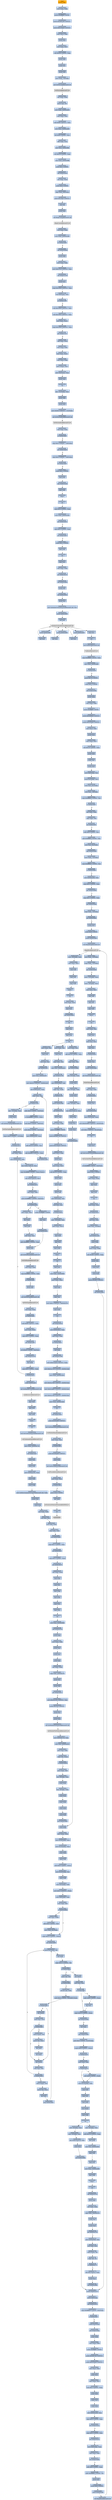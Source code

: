 digraph G {
node[shape=rectangle,style=filled,fillcolor=lightsteelblue,color=lightsteelblue]
bgcolor="transparent"
a0x004164aepushl_ebp[label="start\npushl %ebp",color="lightgrey",fillcolor="orange"];
a0x004164afmovl_esp_ebp[label="0x004164af\nmovl %esp, %ebp"];
a0x004164b1pushl_0xffffffffUINT8[label="0x004164b1\npushl $0xffffffff<UINT8>"];
a0x004164b3pushl_0x448708UINT32[label="0x004164b3\npushl $0x448708<UINT32>"];
a0x004164b8pushl_0x4194a8UINT32[label="0x004164b8\npushl $0x4194a8<UINT32>"];
a0x004164bdmovl_fs_0_eax[label="0x004164bd\nmovl %fs:0, %eax"];
a0x004164c3pushl_eax[label="0x004164c3\npushl %eax"];
a0x004164c4movl_esp_fs_0[label="0x004164c4\nmovl %esp, %fs:0"];
a0x004164cbsubl_0x58UINT8_esp[label="0x004164cb\nsubl $0x58<UINT8>, %esp"];
a0x004164cepushl_ebx[label="0x004164ce\npushl %ebx"];
a0x004164cfpushl_esi[label="0x004164cf\npushl %esi"];
a0x004164d0pushl_edi[label="0x004164d0\npushl %edi"];
a0x004164d1movl_esp__24ebp_[label="0x004164d1\nmovl %esp, -24(%ebp)"];
a0x004164d4call_GetVersion_kernel32_dll[label="0x004164d4\ncall GetVersion@kernel32.dll"];
GetVersion_kernel32_dll[label="GetVersion@kernel32.dll",color="lightgrey",fillcolor="lightgrey"];
a0x004164daxorl_edx_edx[label="0x004164da\nxorl %edx, %edx"];
a0x004164dcmovb_ah_dl[label="0x004164dc\nmovb %ah, %dl"];
a0x004164demovl_edx_0x0045a004[label="0x004164de\nmovl %edx, 0x0045a004"];
a0x004164e4movl_eax_ecx[label="0x004164e4\nmovl %eax, %ecx"];
a0x004164e6andl_0xffUINT32_ecx[label="0x004164e6\nandl $0xff<UINT32>, %ecx"];
a0x004164ecmovl_ecx_0x0045a000[label="0x004164ec\nmovl %ecx, 0x0045a000"];
a0x004164f2shll_0x8UINT8_ecx[label="0x004164f2\nshll $0x8<UINT8>, %ecx"];
a0x004164f5addl_edx_ecx[label="0x004164f5\naddl %edx, %ecx"];
a0x004164f7movl_ecx_0x00459ffc[label="0x004164f7\nmovl %ecx, 0x00459ffc"];
a0x004164fdshrl_0x10UINT8_eax[label="0x004164fd\nshrl $0x10<UINT8>, %eax"];
a0x00416500movl_eax_0x00459ff8[label="0x00416500\nmovl %eax, 0x00459ff8"];
a0x00416505pushl_0x1UINT8[label="0x00416505\npushl $0x1<UINT8>"];
a0x00416507call_0x0041bcee[label="0x00416507\ncall 0x0041bcee"];
a0x0041bceexorl_eax_eax[label="0x0041bcee\nxorl %eax, %eax"];
a0x0041bcf0pushl_0x0UINT8[label="0x0041bcf0\npushl $0x0<UINT8>"];
a0x0041bcf2cmpl_eax_0x8esp_[label="0x0041bcf2\ncmpl %eax, 0x8(%esp)"];
a0x0041bcf6pushl_0x1000UINT32[label="0x0041bcf6\npushl $0x1000<UINT32>"];
a0x0041bcfbsete_al[label="0x0041bcfb\nsete %al"];
a0x0041bcfepushl_eax[label="0x0041bcfe\npushl %eax"];
a0x0041bcffcall_HeapCreate_kernel32_dll[label="0x0041bcff\ncall HeapCreate@kernel32.dll"];
HeapCreate_kernel32_dll[label="HeapCreate@kernel32.dll",color="lightgrey",fillcolor="lightgrey"];
a0x0041bd05testl_eax_eax[label="0x0041bd05\ntestl %eax, %eax"];
a0x0041bd07movl_eax_0x0045a3b0[label="0x0041bd07\nmovl %eax, 0x0045a3b0"];
a0x0041bd0cje_0x0041bd44[label="0x0041bd0c\nje 0x0041bd44"];
a0x0041bd0ecall_0x0041bba6[label="0x0041bd0e\ncall 0x0041bba6"];
a0x0041bba6pushl_ebp[label="0x0041bba6\npushl %ebp"];
a0x0041bba7movl_esp_ebp[label="0x0041bba7\nmovl %esp, %ebp"];
a0x0041bba9movl_0x122cUINT32_eax[label="0x0041bba9\nmovl $0x122c<UINT32>, %eax"];
a0x0041bbaecall_0x004151e0[label="0x0041bbae\ncall 0x004151e0"];
a0x004151e0pushl_ecx[label="0x004151e0\npushl %ecx"];
a0x004151e1cmpl_0x1000UINT32_eax[label="0x004151e1\ncmpl $0x1000<UINT32>, %eax"];
a0x004151e6leal_0x8esp__ecx[label="0x004151e6\nleal 0x8(%esp), %ecx"];
a0x004151eajb_0x00415200[label="0x004151ea\njb 0x00415200"];
a0x004151ecsubl_0x1000UINT32_ecx[label="0x004151ec\nsubl $0x1000<UINT32>, %ecx"];
a0x004151f2subl_0x1000UINT32_eax[label="0x004151f2\nsubl $0x1000<UINT32>, %eax"];
a0x004151f7testl_eax_ecx_[label="0x004151f7\ntestl %eax, (%ecx)"];
a0x004151f9cmpl_0x1000UINT32_eax[label="0x004151f9\ncmpl $0x1000<UINT32>, %eax"];
a0x004151fejae_0x004151ec[label="0x004151fe\njae 0x004151ec"];
a0x00415200subl_eax_ecx[label="0x00415200\nsubl %eax, %ecx"];
a0x00415202movl_esp_eax[label="0x00415202\nmovl %esp, %eax"];
a0x00415204testl_eax_ecx_[label="0x00415204\ntestl %eax, (%ecx)"];
a0x00415206movl_ecx_esp[label="0x00415206\nmovl %ecx, %esp"];
a0x00415208movl_eax__ecx[label="0x00415208\nmovl (%eax), %ecx"];
a0x0041520amovl_0x4eax__eax[label="0x0041520a\nmovl 0x4(%eax), %eax"];
a0x0041520dpushl_eax[label="0x0041520d\npushl %eax"];
a0x0041520eret[label="0x0041520e\nret"];
a0x0041bbb3leal__152ebp__eax[label="0x0041bbb3\nleal -152(%ebp), %eax"];
a0x0041bbb9pushl_ebx[label="0x0041bbb9\npushl %ebx"];
a0x0041bbbapushl_eax[label="0x0041bbba\npushl %eax"];
a0x0041bbbbmovl_0x94UINT32__152ebp_[label="0x0041bbbb\nmovl $0x94<UINT32>, -152(%ebp)"];
a0x0041bbc5call_GetVersionExA_kernel32_dll[label="0x0041bbc5\ncall GetVersionExA@kernel32.dll"];
GetVersionExA_kernel32_dll[label="GetVersionExA@kernel32.dll",color="lightgrey",fillcolor="lightgrey"];
a0x0041bbcbtestl_eax_eax[label="0x0041bbcb\ntestl %eax, %eax"];
a0x0041bbcdje_0x0041bbe9[label="0x0041bbcd\nje 0x0041bbe9"];
a0x0041bbcfcmpl_0x2UINT8__136ebp_[label="0x0041bbcf\ncmpl $0x2<UINT8>, -136(%ebp)"];
a0x0041bbd6jne_0x0041bbe9[label="0x0041bbd6\njne 0x0041bbe9"];
a0x0041bbd8cmpl_0x5UINT8__148ebp_[label="0x0041bbd8\ncmpl $0x5<UINT8>, -148(%ebp)"];
a0x0041bbdfjb_0x0041bbe9[label="0x0041bbdf\njb 0x0041bbe9"];
a0x0041bbe1pushl_0x1UINT8[label="0x0041bbe1\npushl $0x1<UINT8>"];
a0x0041bbe3popl_eax[label="0x0041bbe3\npopl %eax"];
a0x0041bbe4jmp_0x0041bceb[label="0x0041bbe4\njmp 0x0041bceb"];
a0x0041bcebpopl_ebx[label="0x0041bceb\npopl %ebx"];
a0x0041bcecleave_[label="0x0041bcec\nleave "];
a0x0041bcedret[label="0x0041bced\nret"];
a0x0041bd13cmpl_0x3UINT8_eax[label="0x0041bd13\ncmpl $0x3<UINT8>, %eax"];
a0x0041bd16movl_eax_0x0045a3b4[label="0x0041bd16\nmovl %eax, 0x0045a3b4"];
a0x0041bd1bjne_0x0041bd2a[label="0x0041bd1b\njne 0x0041bd2a"];
a0x0041bd2acmpl_0x2UINT8_eax[label="0x0041bd2a\ncmpl $0x2<UINT8>, %eax"];
a0x0041bd2djne_0x0041bd47[label="0x0041bd2d\njne 0x0041bd47"];
a0x0041bd47pushl_0x1UINT8[label="0x0041bd47\npushl $0x1<UINT8>"];
a0x0041bd49popl_eax[label="0x0041bd49\npopl %eax"];
a0x0041bd4aret[label="0x0041bd4a\nret"];
a0x0041650cpopl_ecx[label="0x0041650c\npopl %ecx"];
a0x0041650dtestl_eax_eax[label="0x0041650d\ntestl %eax, %eax"];
a0x0041650fjne_0x00416519[label="0x0041650f\njne 0x00416519"];
a0x00416519call_0x004184fb[label="0x00416519\ncall 0x004184fb"];
a0x004184fbpushl_esi[label="0x004184fb\npushl %esi"];
a0x004184fccall_0x00419053[label="0x004184fc\ncall 0x00419053"];
a0x00419053pushl_esi[label="0x00419053\npushl %esi"];
a0x00419054movl_InitializeCriticalSection_kernel32_dll_esi[label="0x00419054\nmovl InitializeCriticalSection@kernel32.dll, %esi"];
a0x0041905apushl_0x00454f58[label="0x0041905a\npushl 0x00454f58"];
a0x00419060call_esi[label="0x00419060\ncall %esi"];
InitializeCriticalSection_kernel32_dll[label="InitializeCriticalSection@kernel32.dll",color="lightgrey",fillcolor="lightgrey"];
a0x00419062pushl_0x00454f48[label="0x00419062\npushl 0x00454f48"];
a0x00419068call_esi[label="0x00419068\ncall %esi"];
a0x0041906apushl_0x00454f38[label="0x0041906a\npushl 0x00454f38"];
a0x00419070call_esi[label="0x00419070\ncall %esi"];
a0x00419072pushl_0x00454f18[label="0x00419072\npushl 0x00454f18"];
a0x00419078call_esi[label="0x00419078\ncall %esi"];
a0x0041907apopl_esi[label="0x0041907a\npopl %esi"];
a0x0041907bret[label="0x0041907b\nret"];
a0x00418501call_TlsAlloc_kernel32_dll[label="0x00418501\ncall TlsAlloc@kernel32.dll"];
TlsAlloc_kernel32_dll[label="TlsAlloc@kernel32.dll",color="lightgrey",fillcolor="lightgrey"];
a0x00418507cmpl_0xffffffffUINT8_eax[label="0x00418507\ncmpl $0xffffffff<UINT8>, %eax"];
a0x0041850amovl_eax_0x00454f00[label="0x0041850a\nmovl %eax, 0x00454f00"];
a0x0041850fje_0x0041854b[label="0x0041850f\nje 0x0041854b"];
a0x00418511pushl_0x74UINT8[label="0x00418511\npushl $0x74<UINT8>"];
a0x00418513pushl_0x1UINT8[label="0x00418513\npushl $0x1<UINT8>"];
a0x00418515call_0x004183be[label="0x00418515\ncall 0x004183be"];
a0x004183bepushl_ebp[label="0x004183be\npushl %ebp"];
a0x004183bfmovl_esp_ebp[label="0x004183bf\nmovl %esp, %ebp"];
a0x004183c1pushl_0xffffffffUINT8[label="0x004183c1\npushl $0xffffffff<UINT8>"];
a0x004183c3pushl_0x4488d0UINT32[label="0x004183c3\npushl $0x4488d0<UINT32>"];
a0x004183c8pushl_0x4194a8UINT32[label="0x004183c8\npushl $0x4194a8<UINT32>"];
a0x004183cdmovl_fs_0_eax[label="0x004183cd\nmovl %fs:0, %eax"];
a0x004183d3pushl_eax[label="0x004183d3\npushl %eax"];
a0x004183d4movl_esp_fs_0[label="0x004183d4\nmovl %esp, %fs:0"];
a0x004183dbsubl_0x18UINT8_esp[label="0x004183db\nsubl $0x18<UINT8>, %esp"];
a0x004183depushl_ebx[label="0x004183de\npushl %ebx"];
a0x004183dfpushl_esi[label="0x004183df\npushl %esi"];
a0x004183e0pushl_edi[label="0x004183e0\npushl %edi"];
a0x004183e1movl_0x8ebp__esi[label="0x004183e1\nmovl 0x8(%ebp), %esi"];
a0x004183e4imull_0xcebp__esi[label="0x004183e4\nimull 0xc(%ebp), %esi"];
a0x004183e8movl_esi_0xcebp_[label="0x004183e8\nmovl %esi, 0xc(%ebp)"];
a0x004183ebmovl_esi__28ebp_[label="0x004183eb\nmovl %esi, -28(%ebp)"];
a0x004183eecmpl_0xffffffe0UINT8_esi[label="0x004183ee\ncmpl $0xffffffe0<UINT8>, %esi"];
a0x004183f1ja_0x00418407[label="0x004183f1\nja 0x00418407"];
a0x004183f3xorl_ebx_ebx[label="0x004183f3\nxorl %ebx, %ebx"];
a0x004183f5cmpl_ebx_esi[label="0x004183f5\ncmpl %ebx, %esi"];
a0x004183f7jne_0x004183fc[label="0x004183f7\njne 0x004183fc"];
a0x004183fcaddl_0xfUINT8_esi[label="0x004183fc\naddl $0xf<UINT8>, %esi"];
a0x004183ffandl_0xfffffff0UINT8_esi[label="0x004183ff\nandl $0xfffffff0<UINT8>, %esi"];
a0x00418402movl_esi_0xcebp_[label="0x00418402\nmovl %esi, 0xc(%ebp)"];
a0x00418405jmp_0x00418409[label="0x00418405\njmp 0x00418409"];
a0x00418409movl_ebx__32ebp_[label="0x00418409\nmovl %ebx, -32(%ebp)"];
a0x0041840ccmpl_0xffffffe0UINT8_esi[label="0x0041840c\ncmpl $0xffffffe0<UINT8>, %esi"];
a0x0041840fja_0x004184bd[label="0x0041840f\nja 0x004184bd"];
a0x00418415movl_0x0045a3b4_eax[label="0x00418415\nmovl 0x0045a3b4, %eax"];
a0x0041841acmpl_0x3UINT8_eax[label="0x0041841a\ncmpl $0x3<UINT8>, %eax"];
a0x0041841djne_0x00418460[label="0x0041841d\njne 0x00418460"];
a0x00418460cmpl_0x2UINT8_eax[label="0x00418460\ncmpl $0x2<UINT8>, %eax"];
a0x00418463jne_0x004184a6[label="0x00418463\njne 0x004184a6"];
a0x004184a6cmpl_ebx__32ebp_[label="0x004184a6\ncmpl %ebx, -32(%ebp)"];
a0x004184a9jne_0x004184e9[label="0x004184a9\njne 0x004184e9"];
a0x004184abpushl_esi[label="0x004184ab\npushl %esi"];
a0x004184acpushl_0x8UINT8[label="0x004184ac\npushl $0x8<UINT8>"];
a0x004184aepushl_0x0045a3b0[label="0x004184ae\npushl 0x0045a3b0"];
a0x004184b4call_HeapAlloc_kernel32_dll[label="0x004184b4\ncall HeapAlloc@kernel32.dll"];
HeapAlloc_kernel32_dll[label="HeapAlloc@kernel32.dll",color="lightgrey",fillcolor="lightgrey"];
a0x004184bamovl_eax__32ebp_[label="0x004184ba\nmovl %eax, -32(%ebp)"];
a0x004184bdcmpl_ebx__32ebp_[label="0x004184bd\ncmpl %ebx, -32(%ebp)"];
a0x004184c0jne_0x004184e9[label="0x004184c0\njne 0x004184e9"];
a0x004184e9movl__32ebp__eax[label="0x004184e9\nmovl -32(%ebp), %eax"];
a0x004184ecmovl__16ebp__ecx[label="0x004184ec\nmovl -16(%ebp), %ecx"];
a0x004184efmovl_ecx_fs_0[label="0x004184ef\nmovl %ecx, %fs:0"];
a0x004184f6popl_edi[label="0x004184f6\npopl %edi"];
a0x004184f7popl_esi[label="0x004184f7\npopl %esi"];
a0x004184f8popl_ebx[label="0x004184f8\npopl %ebx"];
a0x004184f9leave_[label="0x004184f9\nleave "];
a0x004184faret[label="0x004184fa\nret"];
a0x0041851amovl_eax_esi[label="0x0041851a\nmovl %eax, %esi"];
a0x0041851cpopl_ecx[label="0x0041851c\npopl %ecx"];
a0x0041851dtestl_esi_esi[label="0x0041851d\ntestl %esi, %esi"];
a0x0041851fpopl_ecx[label="0x0041851f\npopl %ecx"];
a0x00418520je_0x0041854b[label="0x00418520\nje 0x0041854b"];
a0x00418522pushl_esi[label="0x00418522\npushl %esi"];
a0x00418523pushl_0x00454f00[label="0x00418523\npushl 0x00454f00"];
a0x00418529call_TlsSetValue_kernel32_dll[label="0x00418529\ncall TlsSetValue@kernel32.dll"];
TlsSetValue_kernel32_dll[label="TlsSetValue@kernel32.dll",color="lightgrey",fillcolor="lightgrey"];
a0x0041852ftestl_eax_eax[label="0x0041852f\ntestl %eax, %eax"];
a0x00418531je_0x0041854b[label="0x00418531\nje 0x0041854b"];
a0x00418533pushl_esi[label="0x00418533\npushl %esi"];
a0x00418534call_0x0041854f[label="0x00418534\ncall 0x0041854f"];
a0x0041854fmovl_0x4esp__eax[label="0x0041854f\nmovl 0x4(%esp), %eax"];
a0x00418553movl_0x455680UINT32_0x50eax_[label="0x00418553\nmovl $0x455680<UINT32>, 0x50(%eax)"];
a0x0041855amovl_0x1UINT32_0x14eax_[label="0x0041855a\nmovl $0x1<UINT32>, 0x14(%eax)"];
a0x00418561ret[label="0x00418561\nret"];
a0x00418539popl_ecx[label="0x00418539\npopl %ecx"];
a0x0041853acall_GetCurrentThreadId_kernel32_dll[label="0x0041853a\ncall GetCurrentThreadId@kernel32.dll"];
GetCurrentThreadId_kernel32_dll[label="GetCurrentThreadId@kernel32.dll",color="lightgrey",fillcolor="lightgrey"];
a0x00418540orl_0xffffffffUINT8_0x4esi_[label="0x00418540\norl $0xffffffff<UINT8>, 0x4(%esi)"];
a0x00418544pushl_0x1UINT8[label="0x00418544\npushl $0x1<UINT8>"];
a0x00418546movl_eax_esi_[label="0x00418546\nmovl %eax, (%esi)"];
a0x00418548popl_eax[label="0x00418548\npopl %eax"];
a0x00418549popl_esi[label="0x00418549\npopl %esi"];
a0x0041854aret[label="0x0041854a\nret"];
a0x0041651etestl_eax_eax[label="0x0041651e\ntestl %eax, %eax"];
a0x00416520jne_0x0041652a[label="0x00416520\njne 0x0041652a"];
a0x0041652axorl_esi_esi[label="0x0041652a\nxorl %esi, %esi"];
a0x0041652cmovl_esi__4ebp_[label="0x0041652c\nmovl %esi, -4(%ebp)"];
a0x0041652fcall_0x0041a2d1[label="0x0041652f\ncall 0x0041a2d1"];
a0x0041a2d1pushl_ebp[label="0x0041a2d1\npushl %ebp"];
a0x0041a2d2movl_esp_ebp[label="0x0041a2d2\nmovl %esp, %ebp"];
a0x0041a2d4subl_0x48UINT8_esp[label="0x0041a2d4\nsubl $0x48<UINT8>, %esp"];
a0x0041a2d7pushl_ebx[label="0x0041a2d7\npushl %ebx"];
a0x0041a2d8pushl_esi[label="0x0041a2d8\npushl %esi"];
a0x0041a2d9pushl_edi[label="0x0041a2d9\npushl %edi"];
a0x0041a2dapushl_0x480UINT32[label="0x0041a2da\npushl $0x480<UINT32>"];
a0x0041a2dfcall_0x0041696c[label="0x0041a2df\ncall 0x0041696c"];
a0x0041696cpushl_0x0045a210[label="0x0041696c\npushl 0x0045a210"];
a0x00416972pushl_0x8esp_[label="0x00416972\npushl 0x8(%esp)"];
a0x00416976call_0x0041697e[label="0x00416976\ncall 0x0041697e"];
a0x0041697ecmpl_0xffffffe0UINT8_0x4esp_[label="0x0041697e\ncmpl $0xffffffe0<UINT8>, 0x4(%esp)"];
a0x00416983ja_0x004169a7[label="0x00416983\nja 0x004169a7"];
a0x00416985pushl_0x4esp_[label="0x00416985\npushl 0x4(%esp)"];
a0x00416989call_0x004169aa[label="0x00416989\ncall 0x004169aa"];
a0x004169aapushl_ebp[label="0x004169aa\npushl %ebp"];
a0x004169abmovl_esp_ebp[label="0x004169ab\nmovl %esp, %ebp"];
a0x004169adpushl_0xffffffffUINT8[label="0x004169ad\npushl $0xffffffff<UINT8>"];
a0x004169afpushl_0x448740UINT32[label="0x004169af\npushl $0x448740<UINT32>"];
a0x004169b4pushl_0x4194a8UINT32[label="0x004169b4\npushl $0x4194a8<UINT32>"];
a0x004169b9movl_fs_0_eax[label="0x004169b9\nmovl %fs:0, %eax"];
a0x004169bfpushl_eax[label="0x004169bf\npushl %eax"];
a0x004169c0movl_esp_fs_0[label="0x004169c0\nmovl %esp, %fs:0"];
a0x004169c7subl_0xcUINT8_esp[label="0x004169c7\nsubl $0xc<UINT8>, %esp"];
a0x004169capushl_ebx[label="0x004169ca\npushl %ebx"];
a0x004169cbpushl_esi[label="0x004169cb\npushl %esi"];
a0x004169ccpushl_edi[label="0x004169cc\npushl %edi"];
a0x004169cdmovl_0x0045a3b4_eax[label="0x004169cd\nmovl 0x0045a3b4, %eax"];
a0x004169d2cmpl_0x3UINT8_eax[label="0x004169d2\ncmpl $0x3<UINT8>, %eax"];
a0x004169d5jne_0x00416a1a[label="0x004169d5\njne 0x00416a1a"];
a0x00416a1acmpl_0x2UINT8_eax[label="0x00416a1a\ncmpl $0x2<UINT8>, %eax"];
a0x00416a1djne_0x00416a79[label="0x00416a1d\njne 0x00416a79"];
a0x00416a79movl_0x8ebp__eax[label="0x00416a79\nmovl 0x8(%ebp), %eax"];
a0x00416a7ctestl_eax_eax[label="0x00416a7c\ntestl %eax, %eax"];
a0x00416a7ejne_0x00416a83[label="0x00416a7e\njne 0x00416a83"];
a0x00416a83addl_0xfUINT8_eax[label="0x00416a83\naddl $0xf<UINT8>, %eax"];
a0x00416a86andb_0xfffffff0UINT8_al[label="0x00416a86\nandb $0xfffffff0<UINT8>, %al"];
a0x00416a88pushl_eax[label="0x00416a88\npushl %eax"];
a0x00416a89pushl_0x0UINT8[label="0x00416a89\npushl $0x0<UINT8>"];
a0x00416a8bpushl_0x0045a3b0[label="0x00416a8b\npushl 0x0045a3b0"];
a0x00416a91call_HeapAlloc_kernel32_dll[label="0x00416a91\ncall HeapAlloc@kernel32.dll"];
a0x00416a97movl__16ebp__ecx[label="0x00416a97\nmovl -16(%ebp), %ecx"];
a0x00416a9amovl_ecx_fs_0[label="0x00416a9a\nmovl %ecx, %fs:0"];
a0x00416aa1popl_edi[label="0x00416aa1\npopl %edi"];
a0x00416aa2popl_esi[label="0x00416aa2\npopl %esi"];
a0x00416aa3popl_ebx[label="0x00416aa3\npopl %ebx"];
a0x00416aa4leave_[label="0x00416aa4\nleave "];
a0x00416aa5ret[label="0x00416aa5\nret"];
a0x0041698etestl_eax_eax[label="0x0041698e\ntestl %eax, %eax"];
a0x00416990popl_ecx[label="0x00416990\npopl %ecx"];
a0x00416991jne_0x004169a9[label="0x00416991\njne 0x004169a9"];
a0x004169a9ret[label="0x004169a9\nret"];
a0x0041697bpopl_ecx[label="0x0041697b\npopl %ecx"];
a0x0041697cpopl_ecx[label="0x0041697c\npopl %ecx"];
a0x0041697dret[label="0x0041697d\nret"];
a0x0041a2e4movl_eax_esi[label="0x0041a2e4\nmovl %eax, %esi"];
a0x0041a2e6popl_ecx[label="0x0041a2e6\npopl %ecx"];
a0x0041a2e7testl_esi_esi[label="0x0041a2e7\ntestl %esi, %esi"];
a0x0041a2e9jne_0x0041a2f3[label="0x0041a2e9\njne 0x0041a2f3"];
a0x0041a2f3movl_esi_0x0045a3c0[label="0x0041a2f3\nmovl %esi, 0x0045a3c0"];
a0x0041a2f9movl_0x20UINT32_0x0045a4c0[label="0x0041a2f9\nmovl $0x20<UINT32>, 0x0045a4c0"];
a0x0041a303leal_0x480esi__eax[label="0x0041a303\nleal 0x480(%esi), %eax"];
a0x0041a309cmpl_eax_esi[label="0x0041a309\ncmpl %eax, %esi"];
a0x0041a30bjae_0x0041a32b[label="0x0041a30b\njae 0x0041a32b"];
a0x0041a30dandb_0x0UINT8_0x4esi_[label="0x0041a30d\nandb $0x0<UINT8>, 0x4(%esi)"];
a0x0041a311orl_0xffffffffUINT8_esi_[label="0x0041a311\norl $0xffffffff<UINT8>, (%esi)"];
a0x0041a314andl_0x0UINT8_0x8esi_[label="0x0041a314\nandl $0x0<UINT8>, 0x8(%esi)"];
a0x0041a318movb_0xaUINT8_0x5esi_[label="0x0041a318\nmovb $0xa<UINT8>, 0x5(%esi)"];
a0x0041a31cmovl_0x0045a3c0_eax[label="0x0041a31c\nmovl 0x0045a3c0, %eax"];
a0x0041a321addl_0x24UINT8_esi[label="0x0041a321\naddl $0x24<UINT8>, %esi"];
a0x0041a324addl_0x480UINT32_eax[label="0x0041a324\naddl $0x480<UINT32>, %eax"];
a0x0041a329jmp_0x0041a309[label="0x0041a329\njmp 0x0041a309"];
a0x0041a32bleal__72ebp__eax[label="0x0041a32b\nleal -72(%ebp), %eax"];
a0x0041a32epushl_eax[label="0x0041a32e\npushl %eax"];
a0x0041a32fcall_GetStartupInfoA_kernel32_dll[label="0x0041a32f\ncall GetStartupInfoA@kernel32.dll"];
GetStartupInfoA_kernel32_dll[label="GetStartupInfoA@kernel32.dll",color="lightgrey",fillcolor="lightgrey"];
a0x0041a335cmpw_0x0UINT8__22ebp_[label="0x0041a335\ncmpw $0x0<UINT8>, -22(%ebp)"];
a0x0041a33aje_0x0041a411[label="0x0041a33a\nje 0x0041a411"];
a0x0041a411xorl_ebx_ebx[label="0x0041a411\nxorl %ebx, %ebx"];
a0x0041a413movl_0x0045a3c0_ecx[label="0x0041a413\nmovl 0x0045a3c0, %ecx"];
a0x0041a419leal_ebxebx8__eax[label="0x0041a419\nleal (%ebx,%ebx,8), %eax"];
a0x0041a41ccmpl_0xffffffffUINT8_ecxeax4_[label="0x0041a41c\ncmpl $0xffffffff<UINT8>, (%ecx,%eax,4)"];
a0x0041a420leal_ecxeax4__esi[label="0x0041a420\nleal (%ecx,%eax,4), %esi"];
a0x0041a423jne_0x0041a472[label="0x0041a423\njne 0x0041a472"];
a0x0041a425testl_ebx_ebx[label="0x0041a425\ntestl %ebx, %ebx"];
a0x0041a427movb_0xffffff81UINT8_0x4esi_[label="0x0041a427\nmovb $0xffffff81<UINT8>, 0x4(%esi)"];
a0x0041a42bjne_0x0041a432[label="0x0041a42b\njne 0x0041a432"];
a0x0041a42dpushl_0xfffffff6UINT8[label="0x0041a42d\npushl $0xfffffff6<UINT8>"];
a0x0041a42fpopl_eax[label="0x0041a42f\npopl %eax"];
a0x0041a430jmp_0x0041a43c[label="0x0041a430\njmp 0x0041a43c"];
a0x0041a43cpushl_eax[label="0x0041a43c\npushl %eax"];
a0x0041a43dcall_GetStdHandle_kernel32_dll[label="0x0041a43d\ncall GetStdHandle@kernel32.dll"];
GetStdHandle_kernel32_dll[label="GetStdHandle@kernel32.dll",color="lightgrey",fillcolor="lightgrey"];
a0x0041a443movl_eax_edi[label="0x0041a443\nmovl %eax, %edi"];
a0x0041a445cmpl_0xffffffffUINT8_edi[label="0x0041a445\ncmpl $0xffffffff<UINT8>, %edi"];
a0x0041a448je_0x0041a461[label="0x0041a448\nje 0x0041a461"];
a0x0041a44apushl_edi[label="0x0041a44a\npushl %edi"];
a0x0041a44bcall_GetFileType_kernel32_dll[label="0x0041a44b\ncall GetFileType@kernel32.dll"];
GetFileType_kernel32_dll[label="GetFileType@kernel32.dll",color="lightgrey",fillcolor="lightgrey"];
a0x0041a451testl_eax_eax[label="0x0041a451\ntestl %eax, %eax"];
a0x0041a453je_0x0041a461[label="0x0041a453\nje 0x0041a461"];
a0x0041a455andl_0xffUINT32_eax[label="0x0041a455\nandl $0xff<UINT32>, %eax"];
a0x0041a45amovl_edi_esi_[label="0x0041a45a\nmovl %edi, (%esi)"];
a0x0041a45ccmpl_0x2UINT8_eax[label="0x0041a45c\ncmpl $0x2<UINT8>, %eax"];
a0x0041a45fjne_0x0041a467[label="0x0041a45f\njne 0x0041a467"];
a0x0041a461orb_0x40UINT8_0x4esi_[label="0x0041a461\norb $0x40<UINT8>, 0x4(%esi)"];
a0x0041a465jmp_0x0041a476[label="0x0041a465\njmp 0x0041a476"];
a0x0041a476incl_ebx[label="0x0041a476\nincl %ebx"];
a0x0041a477cmpl_0x3UINT8_ebx[label="0x0041a477\ncmpl $0x3<UINT8>, %ebx"];
a0x0041a47ajl_0x0041a413[label="0x0041a47a\njl 0x0041a413"];
a0x0041a432movl_ebx_eax[label="0x0041a432\nmovl %ebx, %eax"];
a0x0041a434decl_eax[label="0x0041a434\ndecl %eax"];
a0x0041a435negl_eax[label="0x0041a435\nnegl %eax"];
a0x0041a437sbbl_eax_eax[label="0x0041a437\nsbbl %eax, %eax"];
a0x0041a439addl_0xfffffff5UINT8_eax[label="0x0041a439\naddl $0xfffffff5<UINT8>, %eax"];
a0x0041a47cpushl_0x0045a4c0[label="0x0041a47c\npushl 0x0045a4c0"];
a0x0041a482call_SetHandleCount_kernel32_dll[label="0x0041a482\ncall SetHandleCount@kernel32.dll"];
LockResource_kernel32_dll[label="LockResource@kernel32.dll",color="lightgrey",fillcolor="lightgrey"];
a0x0041a488popl_edi[label="0x0041a488\npopl %edi"];
a0x0041a489popl_esi[label="0x0041a489\npopl %esi"];
a0x0041a48apopl_ebx[label="0x0041a48a\npopl %ebx"];
a0x0041a48bleave_[label="0x0041a48b\nleave "];
a0x0041a48cret[label="0x0041a48c\nret"];
a0x00416534call_GetCommandLineA_kernel32_dll[label="0x00416534\ncall GetCommandLineA@kernel32.dll"];
GetCommandLineA_kernel32_dll[label="GetCommandLineA@kernel32.dll",color="lightgrey",fillcolor="lightgrey"];
a0x0041653amovl_eax_0x0045b718[label="0x0041653a\nmovl %eax, 0x0045b718"];
a0x0041653fcall_0x0041ba47[label="0x0041653f\ncall 0x0041ba47"];
a0x0041ba47pushl_ecx[label="0x0041ba47\npushl %ecx"];
a0x0041ba48pushl_ecx[label="0x0041ba48\npushl %ecx"];
a0x0041ba49movl_0x0045a204_eax[label="0x0041ba49\nmovl 0x0045a204, %eax"];
a0x0041ba4epushl_ebx[label="0x0041ba4e\npushl %ebx"];
a0x0041ba4fpushl_ebp[label="0x0041ba4f\npushl %ebp"];
a0x0041ba50movl_GetEnvironmentStringsW_kernel32_dll_ebp[label="0x0041ba50\nmovl GetEnvironmentStringsW@kernel32.dll, %ebp"];
a0x0041ba56pushl_esi[label="0x0041ba56\npushl %esi"];
a0x0041ba57pushl_edi[label="0x0041ba57\npushl %edi"];
a0x0041ba58xorl_ebx_ebx[label="0x0041ba58\nxorl %ebx, %ebx"];
a0x0041ba5axorl_esi_esi[label="0x0041ba5a\nxorl %esi, %esi"];
a0x0041ba5cxorl_edi_edi[label="0x0041ba5c\nxorl %edi, %edi"];
a0x0041ba5ecmpl_ebx_eax[label="0x0041ba5e\ncmpl %ebx, %eax"];
a0x0041ba60jne_0x0041ba95[label="0x0041ba60\njne 0x0041ba95"];
a0x0041ba95cmpl_0x1UINT8_eax[label="0x0041ba95\ncmpl $0x1<UINT8>, %eax"];
a0x0041ba98jne_0x0041bb1f[label="0x0041ba98\njne 0x0041bb1f"];
a0x0041bb1fcmpl_0x2UINT8_eax[label="0x0041bb1f\ncmpl $0x2<UINT8>, %eax"];
a0x0041bb22jne_0x0041bb70[label="0x0041bb22\njne 0x0041bb70"];
a0x0041bb70xorl_eax_eax[label="0x0041bb70\nxorl %eax, %eax"];
a0x0041bb72popl_edi[label="0x0041bb72\npopl %edi"];
a0x0041bb73popl_esi[label="0x0041bb73\npopl %esi"];
a0x0041bb74popl_ebp[label="0x0041bb74\npopl %ebp"];
a0x0041bb75popl_ebx[label="0x0041bb75\npopl %ebx"];
a0x0041bb76popl_ecx[label="0x0041bb76\npopl %ecx"];
a0x0041bb77popl_ecx[label="0x0041bb77\npopl %ecx"];
a0x0041bb78ret[label="0x0041bb78\nret"];
a0x00416544movl_eax_0x00459fe8[label="0x00416544\nmovl %eax, 0x00459fe8"];
a0x00416549call_0x0041b7fa[label="0x00416549\ncall 0x0041b7fa"];
a0x0041b7fapushl_ebp[label="0x0041b7fa\npushl %ebp"];
a0x0041b7fbmovl_esp_ebp[label="0x0041b7fb\nmovl %esp, %ebp"];
a0x0041b7fdpushl_ecx[label="0x0041b7fd\npushl %ecx"];
a0x0041b7fepushl_ecx[label="0x0041b7fe\npushl %ecx"];
a0x0041b7ffpushl_ebx[label="0x0041b7ff\npushl %ebx"];
a0x0041b800xorl_ebx_ebx[label="0x0041b800\nxorl %ebx, %ebx"];
a0x0041b802cmpl_ebx_0x0045b70c[label="0x0041b802\ncmpl %ebx, 0x0045b70c"];
a0x0041b808pushl_esi[label="0x0041b808\npushl %esi"];
a0x0041b809pushl_edi[label="0x0041b809\npushl %edi"];
a0x0041b80ajne_0x0041b811[label="0x0041b80a\njne 0x0041b811"];
a0x0041b811movl_0x45a100UINT32_esi[label="0x0041b811\nmovl $0x45a100<UINT32>, %esi"];
a0x0041b816pushl_0x104UINT32[label="0x0041b816\npushl $0x104<UINT32>"];
a0x0041b81bpushl_esi[label="0x0041b81b\npushl %esi"];
a0x0041b81cpushl_ebx[label="0x0041b81c\npushl %ebx"];
a0x0041b81dcall_GetModuleFileNameA_kernel32_dll[label="0x0041b81d\ncall GetModuleFileNameA@kernel32.dll"];
GetModuleFileNameA_kernel32_dll[label="GetModuleFileNameA@kernel32.dll",color="lightgrey",fillcolor="lightgrey"];
a0x0041b823movl_0x0045b718_eax[label="0x0041b823\nmovl 0x0045b718, %eax"];
a0x0041b828movl_esi_0x0045a024[label="0x0041b828\nmovl %esi, 0x0045a024"];
a0x0041b82emovl_esi_edi[label="0x0041b82e\nmovl %esi, %edi"];
a0x0041b830cmpb_bl_eax_[label="0x0041b830\ncmpb %bl, (%eax)"];
a0x0041b832je_0x0041b836[label="0x0041b832\nje 0x0041b836"];
a0x0041b834movl_eax_edi[label="0x0041b834\nmovl %eax, %edi"];
a0x0041b836leal__8ebp__eax[label="0x0041b836\nleal -8(%ebp), %eax"];
a0x0041b839pushl_eax[label="0x0041b839\npushl %eax"];
a0x0041b83aleal__4ebp__eax[label="0x0041b83a\nleal -4(%ebp), %eax"];
a0x0041b83dpushl_eax[label="0x0041b83d\npushl %eax"];
a0x0041b83epushl_ebx[label="0x0041b83e\npushl %ebx"];
a0x0041b83fpushl_ebx[label="0x0041b83f\npushl %ebx"];
a0x0041b840pushl_edi[label="0x0041b840\npushl %edi"];
a0x0041b841call_0x0041b893[label="0x0041b841\ncall 0x0041b893"];
a0x0041b893pushl_ebp[label="0x0041b893\npushl %ebp"];
a0x0041b894movl_esp_ebp[label="0x0041b894\nmovl %esp, %ebp"];
a0x0041b896movl_0x18ebp__ecx[label="0x0041b896\nmovl 0x18(%ebp), %ecx"];
a0x0041b899movl_0x14ebp__eax[label="0x0041b899\nmovl 0x14(%ebp), %eax"];
a0x0041b89cpushl_ebx[label="0x0041b89c\npushl %ebx"];
a0x0041b89dpushl_esi[label="0x0041b89d\npushl %esi"];
a0x0041b89eandl_0x0UINT8_ecx_[label="0x0041b89e\nandl $0x0<UINT8>, (%ecx)"];
a0x0041b8a1movl_0x10ebp__esi[label="0x0041b8a1\nmovl 0x10(%ebp), %esi"];
a0x0041b8a4pushl_edi[label="0x0041b8a4\npushl %edi"];
a0x0041b8a5movl_0xcebp__edi[label="0x0041b8a5\nmovl 0xc(%ebp), %edi"];
a0x0041b8a8movl_0x1UINT32_eax_[label="0x0041b8a8\nmovl $0x1<UINT32>, (%eax)"];
a0x0041b8aemovl_0x8ebp__eax[label="0x0041b8ae\nmovl 0x8(%ebp), %eax"];
a0x0041b8b1testl_edi_edi[label="0x0041b8b1\ntestl %edi, %edi"];
a0x0041b8b3je_0x0041b8bd[label="0x0041b8b3\nje 0x0041b8bd"];
a0x0041b8bdcmpb_0x22UINT8_eax_[label="0x0041b8bd\ncmpb $0x22<UINT8>, (%eax)"];
a0x0041b8c0jne_0x0041b906[label="0x0041b8c0\njne 0x0041b906"];
a0x0041b8c2movb_0x1eax__dl[label="0x0041b8c2\nmovb 0x1(%eax), %dl"];
a0x0041b8c5incl_eax[label="0x0041b8c5\nincl %eax"];
a0x0041b8c6cmpb_0x22UINT8_dl[label="0x0041b8c6\ncmpb $0x22<UINT8>, %dl"];
a0x0041b8c9je_0x0041b8f4[label="0x0041b8c9\nje 0x0041b8f4"];
a0x0041b8cbtestb_dl_dl[label="0x0041b8cb\ntestb %dl, %dl"];
a0x0041b8cdje_0x0041b8f4[label="0x0041b8cd\nje 0x0041b8f4"];
a0x0041b8cfmovzbl_dl_edx[label="0x0041b8cf\nmovzbl %dl, %edx"];
a0x0041b8d2testb_0x4UINT8_0x45b601edx_[label="0x0041b8d2\ntestb $0x4<UINT8>, 0x45b601(%edx)"];
a0x0041b8d9je_0x0041b8e7[label="0x0041b8d9\nje 0x0041b8e7"];
a0x0041b8dbincl_ecx_[label="0x0041b8db\nincl (%ecx)"];
a0x0041b8ddtestl_esi_esi[label="0x0041b8dd\ntestl %esi, %esi"];
a0x0041b8dfje_0x0041b8e7[label="0x0041b8df\nje 0x0041b8e7"];
a0x0041b8e7incl_ecx_[label="0x0041b8e7\nincl (%ecx)"];
a0x0041b8e9testl_esi_esi[label="0x0041b8e9\ntestl %esi, %esi"];
a0x0041b8ebje_0x0041b8c2[label="0x0041b8eb\nje 0x0041b8c2"];
a0x0041b8f4incl_ecx_[label="0x0041b8f4\nincl (%ecx)"];
a0x0041b8f6testl_esi_esi[label="0x0041b8f6\ntestl %esi, %esi"];
a0x0041b8f8je_0x0041b8fe[label="0x0041b8f8\nje 0x0041b8fe"];
a0x0041b8fecmpb_0x22UINT8_eax_[label="0x0041b8fe\ncmpb $0x22<UINT8>, (%eax)"];
a0x0041b901jne_0x0041b949[label="0x0041b901\njne 0x0041b949"];
a0x0041b903incl_eax[label="0x0041b903\nincl %eax"];
a0x0041b904jmp_0x0041b949[label="0x0041b904\njmp 0x0041b949"];
a0x0041b949andl_0x0UINT8_0x18ebp_[label="0x0041b949\nandl $0x0<UINT8>, 0x18(%ebp)"];
a0x0041b94dcmpb_0x0UINT8_eax_[label="0x0041b94d\ncmpb $0x0<UINT8>, (%eax)"];
a0x0041b950je_0x0041ba36[label="0x0041b950\nje 0x0041ba36"];
a0x0041ba36testl_edi_edi[label="0x0041ba36\ntestl %edi, %edi"];
a0x0041ba38je_0x0041ba3d[label="0x0041ba38\nje 0x0041ba3d"];
a0x0041ba3dmovl_0x14ebp__eax[label="0x0041ba3d\nmovl 0x14(%ebp), %eax"];
a0x0041ba40popl_edi[label="0x0041ba40\npopl %edi"];
a0x0041ba41popl_esi[label="0x0041ba41\npopl %esi"];
a0x0041ba42popl_ebx[label="0x0041ba42\npopl %ebx"];
a0x0041ba43incl_eax_[label="0x0041ba43\nincl (%eax)"];
a0x0041ba45popl_ebp[label="0x0041ba45\npopl %ebp"];
a0x0041ba46ret[label="0x0041ba46\nret"];
a0x0041b846movl__8ebp__eax[label="0x0041b846\nmovl -8(%ebp), %eax"];
a0x0041b849movl__4ebp__ecx[label="0x0041b849\nmovl -4(%ebp), %ecx"];
a0x0041b84cleal_eaxecx4__eax[label="0x0041b84c\nleal (%eax,%ecx,4), %eax"];
a0x0041b84fpushl_eax[label="0x0041b84f\npushl %eax"];
a0x0041b850call_0x0041696c[label="0x0041b850\ncall 0x0041696c"];
a0x0041b855movl_eax_esi[label="0x0041b855\nmovl %eax, %esi"];
a0x0041b857addl_0x18UINT8_esp[label="0x0041b857\naddl $0x18<UINT8>, %esp"];
a0x0041b85acmpl_ebx_esi[label="0x0041b85a\ncmpl %ebx, %esi"];
a0x0041b85cjne_0x0041b866[label="0x0041b85c\njne 0x0041b866"];
a0x0041b866leal__8ebp__eax[label="0x0041b866\nleal -8(%ebp), %eax"];
a0x0041b869pushl_eax[label="0x0041b869\npushl %eax"];
a0x0041b86aleal__4ebp__eax[label="0x0041b86a\nleal -4(%ebp), %eax"];
a0x0041b86dpushl_eax[label="0x0041b86d\npushl %eax"];
a0x0041b86emovl__4ebp__eax[label="0x0041b86e\nmovl -4(%ebp), %eax"];
a0x0041b871leal_esieax4__eax[label="0x0041b871\nleal (%esi,%eax,4), %eax"];
a0x0041b874pushl_eax[label="0x0041b874\npushl %eax"];
a0x0041b875pushl_esi[label="0x0041b875\npushl %esi"];
a0x0041b876pushl_edi[label="0x0041b876\npushl %edi"];
a0x0041b877call_0x0041b893[label="0x0041b877\ncall 0x0041b893"];
a0x0041b8b5movl_esi_edi_[label="0x0041b8b5\nmovl %esi, (%edi)"];
a0x0041b8b7addl_0x4UINT8_edi[label="0x0041b8b7\naddl $0x4<UINT8>, %edi"];
a0x0041b8bamovl_edi_0xcebp_[label="0x0041b8ba\nmovl %edi, 0xc(%ebp)"];
a0x0041b8e1movb_eax__dl[label="0x0041b8e1\nmovb (%eax), %dl"];
a0x0041b8e3movb_dl_esi_[label="0x0041b8e3\nmovb %dl, (%esi)"];
a0x0041b8e5incl_esi[label="0x0041b8e5\nincl %esi"];
a0x0041b8e6incl_eax[label="0x0041b8e6\nincl %eax"];
a0x0041b8edmovb_eax__dl[label="0x0041b8ed\nmovb (%eax), %dl"];
a0x0041b8efmovb_dl_esi_[label="0x0041b8ef\nmovb %dl, (%esi)"];
a0x0041b8f1incl_esi[label="0x0041b8f1\nincl %esi"];
a0x0041b8f2jmp_0x0041b8c2[label="0x0041b8f2\njmp 0x0041b8c2"];
a0x0041b8faandb_0x0UINT8_esi_[label="0x0041b8fa\nandb $0x0<UINT8>, (%esi)"];
a0x0041b8fdincl_esi[label="0x0041b8fd\nincl %esi"];
a0x0041ba3aandl_0x0UINT8_edi_[label="0x0041ba3a\nandl $0x0<UINT8>, (%edi)"];
a0x0041b87cmovl__4ebp__eax[label="0x0041b87c\nmovl -4(%ebp), %eax"];
a0x0041b87faddl_0x14UINT8_esp[label="0x0041b87f\naddl $0x14<UINT8>, %esp"];
a0x0041b882decl_eax[label="0x0041b882\ndecl %eax"];
a0x0041b883movl_esi_0x0045a00c[label="0x0041b883\nmovl %esi, 0x0045a00c"];
a0x0041b889popl_edi[label="0x0041b889\npopl %edi"];
a0x0041b88apopl_esi[label="0x0041b88a\npopl %esi"];
a0x0041b88bmovl_eax_0x0045a008[label="0x0041b88b\nmovl %eax, 0x0045a008"];
a0x0041b890popl_ebx[label="0x0041b890\npopl %ebx"];
a0x0041b891leave_[label="0x0041b891\nleave "];
a0x0041b892ret[label="0x0041b892\nret"];
a0x0041654ecall_0x0041b741[label="0x0041654e\ncall 0x0041b741"];
a0x0041b741pushl_ebx[label="0x0041b741\npushl %ebx"];
a0x0041b742xorl_ebx_ebx[label="0x0041b742\nxorl %ebx, %ebx"];
a0x0041b744cmpl_ebx_0x0045b70c[label="0x0041b744\ncmpl %ebx, 0x0045b70c"];
a0x0041b74apushl_esi[label="0x0041b74a\npushl %esi"];
a0x0041b74bpushl_edi[label="0x0041b74b\npushl %edi"];
a0x0041b74cjne_0x0041b753[label="0x0041b74c\njne 0x0041b753"];
a0x0041b753movl_0x00459fe8_esi[label="0x0041b753\nmovl 0x00459fe8, %esi"];
a0x0041b759xorl_edi_edi[label="0x0041b759\nxorl %edi, %edi"];
a0x0041b75bmovb_esi__al[label="0x0041b75b\nmovb (%esi), %al"];
a0x0041b75dcmpb_bl_al[label="0x0041b75d\ncmpb %bl, %al"];
a0x0041b75fje_0x0041b773[label="0x0041b75f\nje 0x0041b773"];
a0x0041b773leal_0x4edi4__eax[label="0x0041b773\nleal 0x4(,%edi,4), %eax"];
a0x0041b77apushl_eax[label="0x0041b77a\npushl %eax"];
a0x0041b77bcall_0x0041696c[label="0x0041b77b\ncall 0x0041696c"];
a0x0041b780movl_eax_esi[label="0x0041b780\nmovl %eax, %esi"];
a0x0041b782popl_ecx[label="0x0041b782\npopl %ecx"];
a0x0041b783cmpl_ebx_esi[label="0x0041b783\ncmpl %ebx, %esi"];
a0x0041b785movl_esi_0x0045a014[label="0x0041b785\nmovl %esi, 0x0045a014"];
a0x0041b78bjne_0x0041b795[label="0x0041b78b\njne 0x0041b795"];
a0x0041b795movl_0x00459fe8_edi[label="0x0041b795\nmovl 0x00459fe8, %edi"];
a0x0041b79bcmpb_bl_edi_[label="0x0041b79b\ncmpb %bl, (%edi)"];
a0x0041b79dje_0x0041b7d8[label="0x0041b79d\nje 0x0041b7d8"];
a0x0041b7d8pushl_0x00459fe8[label="0x0041b7d8\npushl 0x00459fe8"];
a0x0041b7decall_0x0041674a[label="0x0041b7de\ncall 0x0041674a"];
a0x0041674apushl_ebp[label="0x0041674a\npushl %ebp"];
a0x0041674bmovl_esp_ebp[label="0x0041674b\nmovl %esp, %ebp"];
a0x0041674dpushl_0xffffffffUINT8[label="0x0041674d\npushl $0xffffffff<UINT8>"];
a0x0041674fpushl_0x448718UINT32[label="0x0041674f\npushl $0x448718<UINT32>"];
a0x00416754pushl_0x4194a8UINT32[label="0x00416754\npushl $0x4194a8<UINT32>"];
a0x00416759movl_fs_0_eax[label="0x00416759\nmovl %fs:0, %eax"];
a0x0041675fpushl_eax[label="0x0041675f\npushl %eax"];
a0x00416760movl_esp_fs_0[label="0x00416760\nmovl %esp, %fs:0"];
a0x00416767subl_0x18UINT8_esp[label="0x00416767\nsubl $0x18<UINT8>, %esp"];
a0x0041676apushl_ebx[label="0x0041676a\npushl %ebx"];
a0x0041676bpushl_esi[label="0x0041676b\npushl %esi"];
a0x0041676cpushl_edi[label="0x0041676c\npushl %edi"];
a0x0041676dmovl_0x8ebp__esi[label="0x0041676d\nmovl 0x8(%ebp), %esi"];
a0x00416770testl_esi_esi[label="0x00416770\ntestl %esi, %esi"];
a0x00416772je_0x00416824[label="0x00416772\nje 0x00416824"];
a0x00416824movl__16ebp__ecx[label="0x00416824\nmovl -16(%ebp), %ecx"];
a0x00416827movl_ecx_fs_0[label="0x00416827\nmovl %ecx, %fs:0"];
a0x0041682epopl_edi[label="0x0041682e\npopl %edi"];
a0x0041682fpopl_esi[label="0x0041682f\npopl %esi"];
a0x00416830popl_ebx[label="0x00416830\npopl %ebx"];
a0x00416831leave_[label="0x00416831\nleave "];
a0x00416832ret[label="0x00416832\nret"];
a0x0041b7e3popl_ecx[label="0x0041b7e3\npopl %ecx"];
a0x0041b7e4movl_ebx_0x00459fe8[label="0x0041b7e4\nmovl %ebx, 0x00459fe8"];
a0x0041b7eamovl_ebx_esi_[label="0x0041b7ea\nmovl %ebx, (%esi)"];
a0x0041b7ecpopl_edi[label="0x0041b7ec\npopl %edi"];
a0x0041b7edpopl_esi[label="0x0041b7ed\npopl %esi"];
a0x0041b7eemovl_0x1UINT32_0x0045b708[label="0x0041b7ee\nmovl $0x1<UINT32>, 0x0045b708"];
a0x0041b7f8popl_ebx[label="0x0041b7f8\npopl %ebx"];
a0x0041b7f9ret[label="0x0041b7f9\nret"];
a0x00416553call_0x0041662a[label="0x00416553\ncall 0x0041662a"];
a0x0041662amovl_0x00454bcc_eax[label="0x0041662a\nmovl 0x00454bcc, %eax"];
a0x0041662ftestl_eax_eax[label="0x0041662f\ntestl %eax, %eax"];
a0x00416631je_0x00416635[label="0x00416631\nje 0x00416635"];
a0x00416633call_eax[label="0x00416633\ncall %eax"];
a0x004155becall_0x004155d6[label="0x004155be\ncall 0x004155d6"];
a0x004155d6movl_0x41aaa6UINT32_eax[label="0x004155d6\nmovl $0x41aaa6<UINT32>, %eax"];
a0x004155dbmovl_0x41a750UINT32_0x004554a0[label="0x004155db\nmovl $0x41a750<UINT32>, 0x004554a0"];
a0x004155e5movl_eax_0x0045549c[label="0x004155e5\nmovl %eax, 0x0045549c"];
a0x004155eamovl_0x41a7b6UINT32_0x004554a4[label="0x004155ea\nmovl $0x41a7b6<UINT32>, 0x004554a4"];
a0x004155f4movl_0x41a6f6UINT32_0x004554a8[label="0x004155f4\nmovl $0x41a6f6<UINT32>, 0x004554a8"];
a0x004155femovl_0x41a79eUINT32_0x004554ac[label="0x004155fe\nmovl $0x41a79e<UINT32>, 0x004554ac"];
a0x00415608movl_eax_0x004554b0[label="0x00415608\nmovl %eax, 0x004554b0"];
a0x0041560dret[label="0x0041560d\nret"];
a0x004155c3call_0x0041a6cd[label="0x004155c3\ncall 0x0041a6cd"];
a0x0041a6cdpushl_0x444a68UINT32[label="0x0041a6cd\npushl $0x444a68<UINT32>"];
a0x0041a6d2call_GetModuleHandleA_kernel32_dll[label="0x0041a6d2\ncall GetModuleHandleA@kernel32.dll"];
GetModuleHandleA_kernel32_dll[label="GetModuleHandleA@kernel32.dll",color="lightgrey",fillcolor="lightgrey"];
a0x0041a6d8testl_eax_eax[label="0x0041a6d8\ntestl %eax, %eax"];
a0x0041a6daje_0x0041a6f1[label="0x0041a6da\nje 0x0041a6f1"];
a0x0041a6dcpushl_0x448a08UINT32[label="0x0041a6dc\npushl $0x448a08<UINT32>"];
a0x0041a6e1pushl_eax[label="0x0041a6e1\npushl %eax"];
a0x0041a6e2call_GetProcAddress_kernel32_dll[label="0x0041a6e2\ncall GetProcAddress@kernel32.dll"];
GetProcAddress_kernel32_dll[label="GetProcAddress@kernel32.dll",color="lightgrey",fillcolor="lightgrey"];
a0x0041a6e8testl_eax_eax[label="0x0041a6e8\ntestl %eax, %eax"];
a0x0041a6eaje_0x0041a6f1[label="0x0041a6ea\nje 0x0041a6f1"];
a0x0041a6ecpushl_0x0UINT8[label="0x0041a6ec\npushl $0x0<UINT8>"];
a0x0041a6eecall_eax[label="0x0041a6ee\ncall %eax"];
IsProcessorFeaturePresent_KERNEL32[label="IsProcessorFeaturePresent@KERNEL32",color="lightgrey",fillcolor="lightgrey"];
a0x0041a6f0ret[label="0x0041a6f0\nret"];
a0x00000000[label="0x00000000",color="lightgrey",fillcolor="lightgrey"];
a0x004164aepushl_ebp -> a0x004164afmovl_esp_ebp [color="#000000"];
a0x004164afmovl_esp_ebp -> a0x004164b1pushl_0xffffffffUINT8 [color="#000000"];
a0x004164b1pushl_0xffffffffUINT8 -> a0x004164b3pushl_0x448708UINT32 [color="#000000"];
a0x004164b3pushl_0x448708UINT32 -> a0x004164b8pushl_0x4194a8UINT32 [color="#000000"];
a0x004164b8pushl_0x4194a8UINT32 -> a0x004164bdmovl_fs_0_eax [color="#000000"];
a0x004164bdmovl_fs_0_eax -> a0x004164c3pushl_eax [color="#000000"];
a0x004164c3pushl_eax -> a0x004164c4movl_esp_fs_0 [color="#000000"];
a0x004164c4movl_esp_fs_0 -> a0x004164cbsubl_0x58UINT8_esp [color="#000000"];
a0x004164cbsubl_0x58UINT8_esp -> a0x004164cepushl_ebx [color="#000000"];
a0x004164cepushl_ebx -> a0x004164cfpushl_esi [color="#000000"];
a0x004164cfpushl_esi -> a0x004164d0pushl_edi [color="#000000"];
a0x004164d0pushl_edi -> a0x004164d1movl_esp__24ebp_ [color="#000000"];
a0x004164d1movl_esp__24ebp_ -> a0x004164d4call_GetVersion_kernel32_dll [color="#000000"];
a0x004164d4call_GetVersion_kernel32_dll -> GetVersion_kernel32_dll [color="#000000"];
GetVersion_kernel32_dll -> a0x004164daxorl_edx_edx [color="#000000"];
a0x004164daxorl_edx_edx -> a0x004164dcmovb_ah_dl [color="#000000"];
a0x004164dcmovb_ah_dl -> a0x004164demovl_edx_0x0045a004 [color="#000000"];
a0x004164demovl_edx_0x0045a004 -> a0x004164e4movl_eax_ecx [color="#000000"];
a0x004164e4movl_eax_ecx -> a0x004164e6andl_0xffUINT32_ecx [color="#000000"];
a0x004164e6andl_0xffUINT32_ecx -> a0x004164ecmovl_ecx_0x0045a000 [color="#000000"];
a0x004164ecmovl_ecx_0x0045a000 -> a0x004164f2shll_0x8UINT8_ecx [color="#000000"];
a0x004164f2shll_0x8UINT8_ecx -> a0x004164f5addl_edx_ecx [color="#000000"];
a0x004164f5addl_edx_ecx -> a0x004164f7movl_ecx_0x00459ffc [color="#000000"];
a0x004164f7movl_ecx_0x00459ffc -> a0x004164fdshrl_0x10UINT8_eax [color="#000000"];
a0x004164fdshrl_0x10UINT8_eax -> a0x00416500movl_eax_0x00459ff8 [color="#000000"];
a0x00416500movl_eax_0x00459ff8 -> a0x00416505pushl_0x1UINT8 [color="#000000"];
a0x00416505pushl_0x1UINT8 -> a0x00416507call_0x0041bcee [color="#000000"];
a0x00416507call_0x0041bcee -> a0x0041bceexorl_eax_eax [color="#000000"];
a0x0041bceexorl_eax_eax -> a0x0041bcf0pushl_0x0UINT8 [color="#000000"];
a0x0041bcf0pushl_0x0UINT8 -> a0x0041bcf2cmpl_eax_0x8esp_ [color="#000000"];
a0x0041bcf2cmpl_eax_0x8esp_ -> a0x0041bcf6pushl_0x1000UINT32 [color="#000000"];
a0x0041bcf6pushl_0x1000UINT32 -> a0x0041bcfbsete_al [color="#000000"];
a0x0041bcfbsete_al -> a0x0041bcfepushl_eax [color="#000000"];
a0x0041bcfepushl_eax -> a0x0041bcffcall_HeapCreate_kernel32_dll [color="#000000"];
a0x0041bcffcall_HeapCreate_kernel32_dll -> HeapCreate_kernel32_dll [color="#000000"];
HeapCreate_kernel32_dll -> a0x0041bd05testl_eax_eax [color="#000000"];
a0x0041bd05testl_eax_eax -> a0x0041bd07movl_eax_0x0045a3b0 [color="#000000"];
a0x0041bd07movl_eax_0x0045a3b0 -> a0x0041bd0cje_0x0041bd44 [color="#000000"];
a0x0041bd0cje_0x0041bd44 -> a0x0041bd0ecall_0x0041bba6 [color="#000000",label="F"];
a0x0041bd0ecall_0x0041bba6 -> a0x0041bba6pushl_ebp [color="#000000"];
a0x0041bba6pushl_ebp -> a0x0041bba7movl_esp_ebp [color="#000000"];
a0x0041bba7movl_esp_ebp -> a0x0041bba9movl_0x122cUINT32_eax [color="#000000"];
a0x0041bba9movl_0x122cUINT32_eax -> a0x0041bbaecall_0x004151e0 [color="#000000"];
a0x0041bbaecall_0x004151e0 -> a0x004151e0pushl_ecx [color="#000000"];
a0x004151e0pushl_ecx -> a0x004151e1cmpl_0x1000UINT32_eax [color="#000000"];
a0x004151e1cmpl_0x1000UINT32_eax -> a0x004151e6leal_0x8esp__ecx [color="#000000"];
a0x004151e6leal_0x8esp__ecx -> a0x004151eajb_0x00415200 [color="#000000"];
a0x004151eajb_0x00415200 -> a0x004151ecsubl_0x1000UINT32_ecx [color="#000000",label="F"];
a0x004151ecsubl_0x1000UINT32_ecx -> a0x004151f2subl_0x1000UINT32_eax [color="#000000"];
a0x004151f2subl_0x1000UINT32_eax -> a0x004151f7testl_eax_ecx_ [color="#000000"];
a0x004151f7testl_eax_ecx_ -> a0x004151f9cmpl_0x1000UINT32_eax [color="#000000"];
a0x004151f9cmpl_0x1000UINT32_eax -> a0x004151fejae_0x004151ec [color="#000000"];
a0x004151fejae_0x004151ec -> a0x00415200subl_eax_ecx [color="#000000",label="F"];
a0x00415200subl_eax_ecx -> a0x00415202movl_esp_eax [color="#000000"];
a0x00415202movl_esp_eax -> a0x00415204testl_eax_ecx_ [color="#000000"];
a0x00415204testl_eax_ecx_ -> a0x00415206movl_ecx_esp [color="#000000"];
a0x00415206movl_ecx_esp -> a0x00415208movl_eax__ecx [color="#000000"];
a0x00415208movl_eax__ecx -> a0x0041520amovl_0x4eax__eax [color="#000000"];
a0x0041520amovl_0x4eax__eax -> a0x0041520dpushl_eax [color="#000000"];
a0x0041520dpushl_eax -> a0x0041520eret [color="#000000"];
a0x0041520eret -> a0x0041bbb3leal__152ebp__eax [color="#000000"];
a0x0041bbb3leal__152ebp__eax -> a0x0041bbb9pushl_ebx [color="#000000"];
a0x0041bbb9pushl_ebx -> a0x0041bbbapushl_eax [color="#000000"];
a0x0041bbbapushl_eax -> a0x0041bbbbmovl_0x94UINT32__152ebp_ [color="#000000"];
a0x0041bbbbmovl_0x94UINT32__152ebp_ -> a0x0041bbc5call_GetVersionExA_kernel32_dll [color="#000000"];
a0x0041bbc5call_GetVersionExA_kernel32_dll -> GetVersionExA_kernel32_dll [color="#000000"];
GetVersionExA_kernel32_dll -> a0x0041bbcbtestl_eax_eax [color="#000000"];
a0x0041bbcbtestl_eax_eax -> a0x0041bbcdje_0x0041bbe9 [color="#000000"];
a0x0041bbcdje_0x0041bbe9 -> a0x0041bbcfcmpl_0x2UINT8__136ebp_ [color="#000000",label="F"];
a0x0041bbcfcmpl_0x2UINT8__136ebp_ -> a0x0041bbd6jne_0x0041bbe9 [color="#000000"];
a0x0041bbd6jne_0x0041bbe9 -> a0x0041bbd8cmpl_0x5UINT8__148ebp_ [color="#000000",label="F"];
a0x0041bbd8cmpl_0x5UINT8__148ebp_ -> a0x0041bbdfjb_0x0041bbe9 [color="#000000"];
a0x0041bbdfjb_0x0041bbe9 -> a0x0041bbe1pushl_0x1UINT8 [color="#000000",label="F"];
a0x0041bbe1pushl_0x1UINT8 -> a0x0041bbe3popl_eax [color="#000000"];
a0x0041bbe3popl_eax -> a0x0041bbe4jmp_0x0041bceb [color="#000000"];
a0x0041bbe4jmp_0x0041bceb -> a0x0041bcebpopl_ebx [color="#000000"];
a0x0041bcebpopl_ebx -> a0x0041bcecleave_ [color="#000000"];
a0x0041bcecleave_ -> a0x0041bcedret [color="#000000"];
a0x0041bcedret -> a0x0041bd13cmpl_0x3UINT8_eax [color="#000000"];
a0x0041bd13cmpl_0x3UINT8_eax -> a0x0041bd16movl_eax_0x0045a3b4 [color="#000000"];
a0x0041bd16movl_eax_0x0045a3b4 -> a0x0041bd1bjne_0x0041bd2a [color="#000000"];
a0x0041bd1bjne_0x0041bd2a -> a0x0041bd2acmpl_0x2UINT8_eax [color="#000000",label="T"];
a0x0041bd2acmpl_0x2UINT8_eax -> a0x0041bd2djne_0x0041bd47 [color="#000000"];
a0x0041bd2djne_0x0041bd47 -> a0x0041bd47pushl_0x1UINT8 [color="#000000",label="T"];
a0x0041bd47pushl_0x1UINT8 -> a0x0041bd49popl_eax [color="#000000"];
a0x0041bd49popl_eax -> a0x0041bd4aret [color="#000000"];
a0x0041bd4aret -> a0x0041650cpopl_ecx [color="#000000"];
a0x0041650cpopl_ecx -> a0x0041650dtestl_eax_eax [color="#000000"];
a0x0041650dtestl_eax_eax -> a0x0041650fjne_0x00416519 [color="#000000"];
a0x0041650fjne_0x00416519 -> a0x00416519call_0x004184fb [color="#000000",label="T"];
a0x00416519call_0x004184fb -> a0x004184fbpushl_esi [color="#000000"];
a0x004184fbpushl_esi -> a0x004184fccall_0x00419053 [color="#000000"];
a0x004184fccall_0x00419053 -> a0x00419053pushl_esi [color="#000000"];
a0x00419053pushl_esi -> a0x00419054movl_InitializeCriticalSection_kernel32_dll_esi [color="#000000"];
a0x00419054movl_InitializeCriticalSection_kernel32_dll_esi -> a0x0041905apushl_0x00454f58 [color="#000000"];
a0x0041905apushl_0x00454f58 -> a0x00419060call_esi [color="#000000"];
a0x00419060call_esi -> InitializeCriticalSection_kernel32_dll [color="#000000"];
InitializeCriticalSection_kernel32_dll -> a0x00419062pushl_0x00454f48 [color="#000000"];
a0x00419062pushl_0x00454f48 -> a0x00419068call_esi [color="#000000"];
a0x00419068call_esi -> InitializeCriticalSection_kernel32_dll [color="#000000"];
InitializeCriticalSection_kernel32_dll -> a0x0041906apushl_0x00454f38 [color="#000000"];
a0x0041906apushl_0x00454f38 -> a0x00419070call_esi [color="#000000"];
a0x00419070call_esi -> InitializeCriticalSection_kernel32_dll [color="#000000"];
InitializeCriticalSection_kernel32_dll -> a0x00419072pushl_0x00454f18 [color="#000000"];
a0x00419072pushl_0x00454f18 -> a0x00419078call_esi [color="#000000"];
a0x00419078call_esi -> InitializeCriticalSection_kernel32_dll [color="#000000"];
InitializeCriticalSection_kernel32_dll -> a0x0041907apopl_esi [color="#000000"];
a0x0041907apopl_esi -> a0x0041907bret [color="#000000"];
a0x0041907bret -> a0x00418501call_TlsAlloc_kernel32_dll [color="#000000"];
a0x00418501call_TlsAlloc_kernel32_dll -> TlsAlloc_kernel32_dll [color="#000000"];
TlsAlloc_kernel32_dll -> a0x00418507cmpl_0xffffffffUINT8_eax [color="#000000"];
a0x00418507cmpl_0xffffffffUINT8_eax -> a0x0041850amovl_eax_0x00454f00 [color="#000000"];
a0x0041850amovl_eax_0x00454f00 -> a0x0041850fje_0x0041854b [color="#000000"];
a0x0041850fje_0x0041854b -> a0x00418511pushl_0x74UINT8 [color="#000000",label="F"];
a0x00418511pushl_0x74UINT8 -> a0x00418513pushl_0x1UINT8 [color="#000000"];
a0x00418513pushl_0x1UINT8 -> a0x00418515call_0x004183be [color="#000000"];
a0x00418515call_0x004183be -> a0x004183bepushl_ebp [color="#000000"];
a0x004183bepushl_ebp -> a0x004183bfmovl_esp_ebp [color="#000000"];
a0x004183bfmovl_esp_ebp -> a0x004183c1pushl_0xffffffffUINT8 [color="#000000"];
a0x004183c1pushl_0xffffffffUINT8 -> a0x004183c3pushl_0x4488d0UINT32 [color="#000000"];
a0x004183c3pushl_0x4488d0UINT32 -> a0x004183c8pushl_0x4194a8UINT32 [color="#000000"];
a0x004183c8pushl_0x4194a8UINT32 -> a0x004183cdmovl_fs_0_eax [color="#000000"];
a0x004183cdmovl_fs_0_eax -> a0x004183d3pushl_eax [color="#000000"];
a0x004183d3pushl_eax -> a0x004183d4movl_esp_fs_0 [color="#000000"];
a0x004183d4movl_esp_fs_0 -> a0x004183dbsubl_0x18UINT8_esp [color="#000000"];
a0x004183dbsubl_0x18UINT8_esp -> a0x004183depushl_ebx [color="#000000"];
a0x004183depushl_ebx -> a0x004183dfpushl_esi [color="#000000"];
a0x004183dfpushl_esi -> a0x004183e0pushl_edi [color="#000000"];
a0x004183e0pushl_edi -> a0x004183e1movl_0x8ebp__esi [color="#000000"];
a0x004183e1movl_0x8ebp__esi -> a0x004183e4imull_0xcebp__esi [color="#000000"];
a0x004183e4imull_0xcebp__esi -> a0x004183e8movl_esi_0xcebp_ [color="#000000"];
a0x004183e8movl_esi_0xcebp_ -> a0x004183ebmovl_esi__28ebp_ [color="#000000"];
a0x004183ebmovl_esi__28ebp_ -> a0x004183eecmpl_0xffffffe0UINT8_esi [color="#000000"];
a0x004183eecmpl_0xffffffe0UINT8_esi -> a0x004183f1ja_0x00418407 [color="#000000"];
a0x004183f1ja_0x00418407 -> a0x004183f3xorl_ebx_ebx [color="#000000",label="F"];
a0x004183f3xorl_ebx_ebx -> a0x004183f5cmpl_ebx_esi [color="#000000"];
a0x004183f5cmpl_ebx_esi -> a0x004183f7jne_0x004183fc [color="#000000"];
a0x004183f7jne_0x004183fc -> a0x004183fcaddl_0xfUINT8_esi [color="#000000",label="T"];
a0x004183fcaddl_0xfUINT8_esi -> a0x004183ffandl_0xfffffff0UINT8_esi [color="#000000"];
a0x004183ffandl_0xfffffff0UINT8_esi -> a0x00418402movl_esi_0xcebp_ [color="#000000"];
a0x00418402movl_esi_0xcebp_ -> a0x00418405jmp_0x00418409 [color="#000000"];
a0x00418405jmp_0x00418409 -> a0x00418409movl_ebx__32ebp_ [color="#000000"];
a0x00418409movl_ebx__32ebp_ -> a0x0041840ccmpl_0xffffffe0UINT8_esi [color="#000000"];
a0x0041840ccmpl_0xffffffe0UINT8_esi -> a0x0041840fja_0x004184bd [color="#000000"];
a0x0041840fja_0x004184bd -> a0x00418415movl_0x0045a3b4_eax [color="#000000",label="F"];
a0x00418415movl_0x0045a3b4_eax -> a0x0041841acmpl_0x3UINT8_eax [color="#000000"];
a0x0041841acmpl_0x3UINT8_eax -> a0x0041841djne_0x00418460 [color="#000000"];
a0x0041841djne_0x00418460 -> a0x00418460cmpl_0x2UINT8_eax [color="#000000",label="T"];
a0x00418460cmpl_0x2UINT8_eax -> a0x00418463jne_0x004184a6 [color="#000000"];
a0x00418463jne_0x004184a6 -> a0x004184a6cmpl_ebx__32ebp_ [color="#000000",label="T"];
a0x004184a6cmpl_ebx__32ebp_ -> a0x004184a9jne_0x004184e9 [color="#000000"];
a0x004184a9jne_0x004184e9 -> a0x004184abpushl_esi [color="#000000",label="F"];
a0x004184abpushl_esi -> a0x004184acpushl_0x8UINT8 [color="#000000"];
a0x004184acpushl_0x8UINT8 -> a0x004184aepushl_0x0045a3b0 [color="#000000"];
a0x004184aepushl_0x0045a3b0 -> a0x004184b4call_HeapAlloc_kernel32_dll [color="#000000"];
a0x004184b4call_HeapAlloc_kernel32_dll -> HeapAlloc_kernel32_dll [color="#000000"];
HeapAlloc_kernel32_dll -> a0x004184bamovl_eax__32ebp_ [color="#000000"];
a0x004184bamovl_eax__32ebp_ -> a0x004184bdcmpl_ebx__32ebp_ [color="#000000"];
a0x004184bdcmpl_ebx__32ebp_ -> a0x004184c0jne_0x004184e9 [color="#000000"];
a0x004184c0jne_0x004184e9 -> a0x004184e9movl__32ebp__eax [color="#000000",label="T"];
a0x004184e9movl__32ebp__eax -> a0x004184ecmovl__16ebp__ecx [color="#000000"];
a0x004184ecmovl__16ebp__ecx -> a0x004184efmovl_ecx_fs_0 [color="#000000"];
a0x004184efmovl_ecx_fs_0 -> a0x004184f6popl_edi [color="#000000"];
a0x004184f6popl_edi -> a0x004184f7popl_esi [color="#000000"];
a0x004184f7popl_esi -> a0x004184f8popl_ebx [color="#000000"];
a0x004184f8popl_ebx -> a0x004184f9leave_ [color="#000000"];
a0x004184f9leave_ -> a0x004184faret [color="#000000"];
a0x004184faret -> a0x0041851amovl_eax_esi [color="#000000"];
a0x0041851amovl_eax_esi -> a0x0041851cpopl_ecx [color="#000000"];
a0x0041851cpopl_ecx -> a0x0041851dtestl_esi_esi [color="#000000"];
a0x0041851dtestl_esi_esi -> a0x0041851fpopl_ecx [color="#000000"];
a0x0041851fpopl_ecx -> a0x00418520je_0x0041854b [color="#000000"];
a0x00418520je_0x0041854b -> a0x00418522pushl_esi [color="#000000",label="F"];
a0x00418522pushl_esi -> a0x00418523pushl_0x00454f00 [color="#000000"];
a0x00418523pushl_0x00454f00 -> a0x00418529call_TlsSetValue_kernel32_dll [color="#000000"];
a0x00418529call_TlsSetValue_kernel32_dll -> TlsSetValue_kernel32_dll [color="#000000"];
TlsSetValue_kernel32_dll -> a0x0041852ftestl_eax_eax [color="#000000"];
a0x0041852ftestl_eax_eax -> a0x00418531je_0x0041854b [color="#000000"];
a0x00418531je_0x0041854b -> a0x00418533pushl_esi [color="#000000",label="F"];
a0x00418533pushl_esi -> a0x00418534call_0x0041854f [color="#000000"];
a0x00418534call_0x0041854f -> a0x0041854fmovl_0x4esp__eax [color="#000000"];
a0x0041854fmovl_0x4esp__eax -> a0x00418553movl_0x455680UINT32_0x50eax_ [color="#000000"];
a0x00418553movl_0x455680UINT32_0x50eax_ -> a0x0041855amovl_0x1UINT32_0x14eax_ [color="#000000"];
a0x0041855amovl_0x1UINT32_0x14eax_ -> a0x00418561ret [color="#000000"];
a0x00418561ret -> a0x00418539popl_ecx [color="#000000"];
a0x00418539popl_ecx -> a0x0041853acall_GetCurrentThreadId_kernel32_dll [color="#000000"];
a0x0041853acall_GetCurrentThreadId_kernel32_dll -> GetCurrentThreadId_kernel32_dll [color="#000000"];
GetCurrentThreadId_kernel32_dll -> a0x00418540orl_0xffffffffUINT8_0x4esi_ [color="#000000"];
a0x00418540orl_0xffffffffUINT8_0x4esi_ -> a0x00418544pushl_0x1UINT8 [color="#000000"];
a0x00418544pushl_0x1UINT8 -> a0x00418546movl_eax_esi_ [color="#000000"];
a0x00418546movl_eax_esi_ -> a0x00418548popl_eax [color="#000000"];
a0x00418548popl_eax -> a0x00418549popl_esi [color="#000000"];
a0x00418549popl_esi -> a0x0041854aret [color="#000000"];
a0x0041854aret -> a0x0041651etestl_eax_eax [color="#000000"];
a0x0041651etestl_eax_eax -> a0x00416520jne_0x0041652a [color="#000000"];
a0x00416520jne_0x0041652a -> a0x0041652axorl_esi_esi [color="#000000",label="T"];
a0x0041652axorl_esi_esi -> a0x0041652cmovl_esi__4ebp_ [color="#000000"];
a0x0041652cmovl_esi__4ebp_ -> a0x0041652fcall_0x0041a2d1 [color="#000000"];
a0x0041652fcall_0x0041a2d1 -> a0x0041a2d1pushl_ebp [color="#000000"];
a0x0041a2d1pushl_ebp -> a0x0041a2d2movl_esp_ebp [color="#000000"];
a0x0041a2d2movl_esp_ebp -> a0x0041a2d4subl_0x48UINT8_esp [color="#000000"];
a0x0041a2d4subl_0x48UINT8_esp -> a0x0041a2d7pushl_ebx [color="#000000"];
a0x0041a2d7pushl_ebx -> a0x0041a2d8pushl_esi [color="#000000"];
a0x0041a2d8pushl_esi -> a0x0041a2d9pushl_edi [color="#000000"];
a0x0041a2d9pushl_edi -> a0x0041a2dapushl_0x480UINT32 [color="#000000"];
a0x0041a2dapushl_0x480UINT32 -> a0x0041a2dfcall_0x0041696c [color="#000000"];
a0x0041a2dfcall_0x0041696c -> a0x0041696cpushl_0x0045a210 [color="#000000"];
a0x0041696cpushl_0x0045a210 -> a0x00416972pushl_0x8esp_ [color="#000000"];
a0x00416972pushl_0x8esp_ -> a0x00416976call_0x0041697e [color="#000000"];
a0x00416976call_0x0041697e -> a0x0041697ecmpl_0xffffffe0UINT8_0x4esp_ [color="#000000"];
a0x0041697ecmpl_0xffffffe0UINT8_0x4esp_ -> a0x00416983ja_0x004169a7 [color="#000000"];
a0x00416983ja_0x004169a7 -> a0x00416985pushl_0x4esp_ [color="#000000",label="F"];
a0x00416985pushl_0x4esp_ -> a0x00416989call_0x004169aa [color="#000000"];
a0x00416989call_0x004169aa -> a0x004169aapushl_ebp [color="#000000"];
a0x004169aapushl_ebp -> a0x004169abmovl_esp_ebp [color="#000000"];
a0x004169abmovl_esp_ebp -> a0x004169adpushl_0xffffffffUINT8 [color="#000000"];
a0x004169adpushl_0xffffffffUINT8 -> a0x004169afpushl_0x448740UINT32 [color="#000000"];
a0x004169afpushl_0x448740UINT32 -> a0x004169b4pushl_0x4194a8UINT32 [color="#000000"];
a0x004169b4pushl_0x4194a8UINT32 -> a0x004169b9movl_fs_0_eax [color="#000000"];
a0x004169b9movl_fs_0_eax -> a0x004169bfpushl_eax [color="#000000"];
a0x004169bfpushl_eax -> a0x004169c0movl_esp_fs_0 [color="#000000"];
a0x004169c0movl_esp_fs_0 -> a0x004169c7subl_0xcUINT8_esp [color="#000000"];
a0x004169c7subl_0xcUINT8_esp -> a0x004169capushl_ebx [color="#000000"];
a0x004169capushl_ebx -> a0x004169cbpushl_esi [color="#000000"];
a0x004169cbpushl_esi -> a0x004169ccpushl_edi [color="#000000"];
a0x004169ccpushl_edi -> a0x004169cdmovl_0x0045a3b4_eax [color="#000000"];
a0x004169cdmovl_0x0045a3b4_eax -> a0x004169d2cmpl_0x3UINT8_eax [color="#000000"];
a0x004169d2cmpl_0x3UINT8_eax -> a0x004169d5jne_0x00416a1a [color="#000000"];
a0x004169d5jne_0x00416a1a -> a0x00416a1acmpl_0x2UINT8_eax [color="#000000",label="T"];
a0x00416a1acmpl_0x2UINT8_eax -> a0x00416a1djne_0x00416a79 [color="#000000"];
a0x00416a1djne_0x00416a79 -> a0x00416a79movl_0x8ebp__eax [color="#000000",label="T"];
a0x00416a79movl_0x8ebp__eax -> a0x00416a7ctestl_eax_eax [color="#000000"];
a0x00416a7ctestl_eax_eax -> a0x00416a7ejne_0x00416a83 [color="#000000"];
a0x00416a7ejne_0x00416a83 -> a0x00416a83addl_0xfUINT8_eax [color="#000000",label="T"];
a0x00416a83addl_0xfUINT8_eax -> a0x00416a86andb_0xfffffff0UINT8_al [color="#000000"];
a0x00416a86andb_0xfffffff0UINT8_al -> a0x00416a88pushl_eax [color="#000000"];
a0x00416a88pushl_eax -> a0x00416a89pushl_0x0UINT8 [color="#000000"];
a0x00416a89pushl_0x0UINT8 -> a0x00416a8bpushl_0x0045a3b0 [color="#000000"];
a0x00416a8bpushl_0x0045a3b0 -> a0x00416a91call_HeapAlloc_kernel32_dll [color="#000000"];
a0x00416a91call_HeapAlloc_kernel32_dll -> HeapAlloc_kernel32_dll [color="#000000"];
HeapAlloc_kernel32_dll -> a0x00416a97movl__16ebp__ecx [color="#000000"];
a0x00416a97movl__16ebp__ecx -> a0x00416a9amovl_ecx_fs_0 [color="#000000"];
a0x00416a9amovl_ecx_fs_0 -> a0x00416aa1popl_edi [color="#000000"];
a0x00416aa1popl_edi -> a0x00416aa2popl_esi [color="#000000"];
a0x00416aa2popl_esi -> a0x00416aa3popl_ebx [color="#000000"];
a0x00416aa3popl_ebx -> a0x00416aa4leave_ [color="#000000"];
a0x00416aa4leave_ -> a0x00416aa5ret [color="#000000"];
a0x00416aa5ret -> a0x0041698etestl_eax_eax [color="#000000"];
a0x0041698etestl_eax_eax -> a0x00416990popl_ecx [color="#000000"];
a0x00416990popl_ecx -> a0x00416991jne_0x004169a9 [color="#000000"];
a0x00416991jne_0x004169a9 -> a0x004169a9ret [color="#000000",label="T"];
a0x004169a9ret -> a0x0041697bpopl_ecx [color="#000000"];
a0x0041697bpopl_ecx -> a0x0041697cpopl_ecx [color="#000000"];
a0x0041697cpopl_ecx -> a0x0041697dret [color="#000000"];
a0x0041697dret -> a0x0041a2e4movl_eax_esi [color="#000000"];
a0x0041a2e4movl_eax_esi -> a0x0041a2e6popl_ecx [color="#000000"];
a0x0041a2e6popl_ecx -> a0x0041a2e7testl_esi_esi [color="#000000"];
a0x0041a2e7testl_esi_esi -> a0x0041a2e9jne_0x0041a2f3 [color="#000000"];
a0x0041a2e9jne_0x0041a2f3 -> a0x0041a2f3movl_esi_0x0045a3c0 [color="#000000",label="T"];
a0x0041a2f3movl_esi_0x0045a3c0 -> a0x0041a2f9movl_0x20UINT32_0x0045a4c0 [color="#000000"];
a0x0041a2f9movl_0x20UINT32_0x0045a4c0 -> a0x0041a303leal_0x480esi__eax [color="#000000"];
a0x0041a303leal_0x480esi__eax -> a0x0041a309cmpl_eax_esi [color="#000000"];
a0x0041a309cmpl_eax_esi -> a0x0041a30bjae_0x0041a32b [color="#000000"];
a0x0041a30bjae_0x0041a32b -> a0x0041a30dandb_0x0UINT8_0x4esi_ [color="#000000",label="F"];
a0x0041a30dandb_0x0UINT8_0x4esi_ -> a0x0041a311orl_0xffffffffUINT8_esi_ [color="#000000"];
a0x0041a311orl_0xffffffffUINT8_esi_ -> a0x0041a314andl_0x0UINT8_0x8esi_ [color="#000000"];
a0x0041a314andl_0x0UINT8_0x8esi_ -> a0x0041a318movb_0xaUINT8_0x5esi_ [color="#000000"];
a0x0041a318movb_0xaUINT8_0x5esi_ -> a0x0041a31cmovl_0x0045a3c0_eax [color="#000000"];
a0x0041a31cmovl_0x0045a3c0_eax -> a0x0041a321addl_0x24UINT8_esi [color="#000000"];
a0x0041a321addl_0x24UINT8_esi -> a0x0041a324addl_0x480UINT32_eax [color="#000000"];
a0x0041a324addl_0x480UINT32_eax -> a0x0041a329jmp_0x0041a309 [color="#000000"];
a0x0041a329jmp_0x0041a309 -> a0x0041a309cmpl_eax_esi [color="#000000"];
a0x0041a30bjae_0x0041a32b -> a0x0041a32bleal__72ebp__eax [color="#000000",label="T"];
a0x0041a32bleal__72ebp__eax -> a0x0041a32epushl_eax [color="#000000"];
a0x0041a32epushl_eax -> a0x0041a32fcall_GetStartupInfoA_kernel32_dll [color="#000000"];
a0x0041a32fcall_GetStartupInfoA_kernel32_dll -> GetStartupInfoA_kernel32_dll [color="#000000"];
GetStartupInfoA_kernel32_dll -> a0x0041a335cmpw_0x0UINT8__22ebp_ [color="#000000"];
a0x0041a335cmpw_0x0UINT8__22ebp_ -> a0x0041a33aje_0x0041a411 [color="#000000"];
a0x0041a33aje_0x0041a411 -> a0x0041a411xorl_ebx_ebx [color="#000000",label="T"];
a0x0041a411xorl_ebx_ebx -> a0x0041a413movl_0x0045a3c0_ecx [color="#000000"];
a0x0041a413movl_0x0045a3c0_ecx -> a0x0041a419leal_ebxebx8__eax [color="#000000"];
a0x0041a419leal_ebxebx8__eax -> a0x0041a41ccmpl_0xffffffffUINT8_ecxeax4_ [color="#000000"];
a0x0041a41ccmpl_0xffffffffUINT8_ecxeax4_ -> a0x0041a420leal_ecxeax4__esi [color="#000000"];
a0x0041a420leal_ecxeax4__esi -> a0x0041a423jne_0x0041a472 [color="#000000"];
a0x0041a423jne_0x0041a472 -> a0x0041a425testl_ebx_ebx [color="#000000",label="F"];
a0x0041a425testl_ebx_ebx -> a0x0041a427movb_0xffffff81UINT8_0x4esi_ [color="#000000"];
a0x0041a427movb_0xffffff81UINT8_0x4esi_ -> a0x0041a42bjne_0x0041a432 [color="#000000"];
a0x0041a42bjne_0x0041a432 -> a0x0041a42dpushl_0xfffffff6UINT8 [color="#000000",label="F"];
a0x0041a42dpushl_0xfffffff6UINT8 -> a0x0041a42fpopl_eax [color="#000000"];
a0x0041a42fpopl_eax -> a0x0041a430jmp_0x0041a43c [color="#000000"];
a0x0041a430jmp_0x0041a43c -> a0x0041a43cpushl_eax [color="#000000"];
a0x0041a43cpushl_eax -> a0x0041a43dcall_GetStdHandle_kernel32_dll [color="#000000"];
a0x0041a43dcall_GetStdHandle_kernel32_dll -> GetStdHandle_kernel32_dll [color="#000000"];
GetStdHandle_kernel32_dll -> a0x0041a443movl_eax_edi [color="#000000"];
a0x0041a443movl_eax_edi -> a0x0041a445cmpl_0xffffffffUINT8_edi [color="#000000"];
a0x0041a445cmpl_0xffffffffUINT8_edi -> a0x0041a448je_0x0041a461 [color="#000000"];
a0x0041a448je_0x0041a461 -> a0x0041a44apushl_edi [color="#000000",label="F"];
a0x0041a44apushl_edi -> a0x0041a44bcall_GetFileType_kernel32_dll [color="#000000"];
a0x0041a44bcall_GetFileType_kernel32_dll -> GetFileType_kernel32_dll [color="#000000"];
GetFileType_kernel32_dll -> a0x0041a451testl_eax_eax [color="#000000"];
a0x0041a451testl_eax_eax -> a0x0041a453je_0x0041a461 [color="#000000"];
a0x0041a453je_0x0041a461 -> a0x0041a455andl_0xffUINT32_eax [color="#000000",label="F"];
a0x0041a455andl_0xffUINT32_eax -> a0x0041a45amovl_edi_esi_ [color="#000000"];
a0x0041a45amovl_edi_esi_ -> a0x0041a45ccmpl_0x2UINT8_eax [color="#000000"];
a0x0041a45ccmpl_0x2UINT8_eax -> a0x0041a45fjne_0x0041a467 [color="#000000"];
a0x0041a45fjne_0x0041a467 -> a0x0041a461orb_0x40UINT8_0x4esi_ [color="#000000",label="F"];
a0x0041a461orb_0x40UINT8_0x4esi_ -> a0x0041a465jmp_0x0041a476 [color="#000000"];
a0x0041a465jmp_0x0041a476 -> a0x0041a476incl_ebx [color="#000000"];
a0x0041a476incl_ebx -> a0x0041a477cmpl_0x3UINT8_ebx [color="#000000"];
a0x0041a477cmpl_0x3UINT8_ebx -> a0x0041a47ajl_0x0041a413 [color="#000000"];
a0x0041a47ajl_0x0041a413 -> a0x0041a413movl_0x0045a3c0_ecx [color="#000000",label="T"];
a0x0041a42bjne_0x0041a432 -> a0x0041a432movl_ebx_eax [color="#000000",label="T"];
a0x0041a432movl_ebx_eax -> a0x0041a434decl_eax [color="#000000"];
a0x0041a434decl_eax -> a0x0041a435negl_eax [color="#000000"];
a0x0041a435negl_eax -> a0x0041a437sbbl_eax_eax [color="#000000"];
a0x0041a437sbbl_eax_eax -> a0x0041a439addl_0xfffffff5UINT8_eax [color="#000000"];
a0x0041a439addl_0xfffffff5UINT8_eax -> a0x0041a43cpushl_eax [color="#000000"];
a0x0041a47ajl_0x0041a413 -> a0x0041a47cpushl_0x0045a4c0 [color="#000000",label="F"];
a0x0041a47cpushl_0x0045a4c0 -> a0x0041a482call_SetHandleCount_kernel32_dll [color="#000000"];
a0x0041a482call_SetHandleCount_kernel32_dll -> LockResource_kernel32_dll [color="#000000"];
LockResource_kernel32_dll -> a0x0041a488popl_edi [color="#000000"];
a0x0041a488popl_edi -> a0x0041a489popl_esi [color="#000000"];
a0x0041a489popl_esi -> a0x0041a48apopl_ebx [color="#000000"];
a0x0041a48apopl_ebx -> a0x0041a48bleave_ [color="#000000"];
a0x0041a48bleave_ -> a0x0041a48cret [color="#000000"];
a0x0041a48cret -> a0x00416534call_GetCommandLineA_kernel32_dll [color="#000000"];
a0x00416534call_GetCommandLineA_kernel32_dll -> GetCommandLineA_kernel32_dll [color="#000000"];
GetCommandLineA_kernel32_dll -> a0x0041653amovl_eax_0x0045b718 [color="#000000"];
a0x0041653amovl_eax_0x0045b718 -> a0x0041653fcall_0x0041ba47 [color="#000000"];
a0x0041653fcall_0x0041ba47 -> a0x0041ba47pushl_ecx [color="#000000"];
a0x0041ba47pushl_ecx -> a0x0041ba48pushl_ecx [color="#000000"];
a0x0041ba48pushl_ecx -> a0x0041ba49movl_0x0045a204_eax [color="#000000"];
a0x0041ba49movl_0x0045a204_eax -> a0x0041ba4epushl_ebx [color="#000000"];
a0x0041ba4epushl_ebx -> a0x0041ba4fpushl_ebp [color="#000000"];
a0x0041ba4fpushl_ebp -> a0x0041ba50movl_GetEnvironmentStringsW_kernel32_dll_ebp [color="#000000"];
a0x0041ba50movl_GetEnvironmentStringsW_kernel32_dll_ebp -> a0x0041ba56pushl_esi [color="#000000"];
a0x0041ba56pushl_esi -> a0x0041ba57pushl_edi [color="#000000"];
a0x0041ba57pushl_edi -> a0x0041ba58xorl_ebx_ebx [color="#000000"];
a0x0041ba58xorl_ebx_ebx -> a0x0041ba5axorl_esi_esi [color="#000000"];
a0x0041ba5axorl_esi_esi -> a0x0041ba5cxorl_edi_edi [color="#000000"];
a0x0041ba5cxorl_edi_edi -> a0x0041ba5ecmpl_ebx_eax [color="#000000"];
a0x0041ba5ecmpl_ebx_eax -> a0x0041ba60jne_0x0041ba95 [color="#000000"];
a0x0041ba60jne_0x0041ba95 -> a0x0041ba95cmpl_0x1UINT8_eax [color="#000000",label="T"];
a0x0041ba95cmpl_0x1UINT8_eax -> a0x0041ba98jne_0x0041bb1f [color="#000000"];
a0x0041ba98jne_0x0041bb1f -> a0x0041bb1fcmpl_0x2UINT8_eax [color="#000000",label="T"];
a0x0041bb1fcmpl_0x2UINT8_eax -> a0x0041bb22jne_0x0041bb70 [color="#000000"];
a0x0041bb22jne_0x0041bb70 -> a0x0041bb70xorl_eax_eax [color="#000000",label="T"];
a0x0041bb70xorl_eax_eax -> a0x0041bb72popl_edi [color="#000000"];
a0x0041bb72popl_edi -> a0x0041bb73popl_esi [color="#000000"];
a0x0041bb73popl_esi -> a0x0041bb74popl_ebp [color="#000000"];
a0x0041bb74popl_ebp -> a0x0041bb75popl_ebx [color="#000000"];
a0x0041bb75popl_ebx -> a0x0041bb76popl_ecx [color="#000000"];
a0x0041bb76popl_ecx -> a0x0041bb77popl_ecx [color="#000000"];
a0x0041bb77popl_ecx -> a0x0041bb78ret [color="#000000"];
a0x0041bb78ret -> a0x00416544movl_eax_0x00459fe8 [color="#000000"];
a0x00416544movl_eax_0x00459fe8 -> a0x00416549call_0x0041b7fa [color="#000000"];
a0x00416549call_0x0041b7fa -> a0x0041b7fapushl_ebp [color="#000000"];
a0x0041b7fapushl_ebp -> a0x0041b7fbmovl_esp_ebp [color="#000000"];
a0x0041b7fbmovl_esp_ebp -> a0x0041b7fdpushl_ecx [color="#000000"];
a0x0041b7fdpushl_ecx -> a0x0041b7fepushl_ecx [color="#000000"];
a0x0041b7fepushl_ecx -> a0x0041b7ffpushl_ebx [color="#000000"];
a0x0041b7ffpushl_ebx -> a0x0041b800xorl_ebx_ebx [color="#000000"];
a0x0041b800xorl_ebx_ebx -> a0x0041b802cmpl_ebx_0x0045b70c [color="#000000"];
a0x0041b802cmpl_ebx_0x0045b70c -> a0x0041b808pushl_esi [color="#000000"];
a0x0041b808pushl_esi -> a0x0041b809pushl_edi [color="#000000"];
a0x0041b809pushl_edi -> a0x0041b80ajne_0x0041b811 [color="#000000"];
a0x0041b80ajne_0x0041b811 -> a0x0041b811movl_0x45a100UINT32_esi [color="#000000",label="T"];
a0x0041b811movl_0x45a100UINT32_esi -> a0x0041b816pushl_0x104UINT32 [color="#000000"];
a0x0041b816pushl_0x104UINT32 -> a0x0041b81bpushl_esi [color="#000000"];
a0x0041b81bpushl_esi -> a0x0041b81cpushl_ebx [color="#000000"];
a0x0041b81cpushl_ebx -> a0x0041b81dcall_GetModuleFileNameA_kernel32_dll [color="#000000"];
a0x0041b81dcall_GetModuleFileNameA_kernel32_dll -> GetModuleFileNameA_kernel32_dll [color="#000000"];
GetModuleFileNameA_kernel32_dll -> a0x0041b823movl_0x0045b718_eax [color="#000000"];
a0x0041b823movl_0x0045b718_eax -> a0x0041b828movl_esi_0x0045a024 [color="#000000"];
a0x0041b828movl_esi_0x0045a024 -> a0x0041b82emovl_esi_edi [color="#000000"];
a0x0041b82emovl_esi_edi -> a0x0041b830cmpb_bl_eax_ [color="#000000"];
a0x0041b830cmpb_bl_eax_ -> a0x0041b832je_0x0041b836 [color="#000000"];
a0x0041b832je_0x0041b836 -> a0x0041b834movl_eax_edi [color="#000000",label="F"];
a0x0041b834movl_eax_edi -> a0x0041b836leal__8ebp__eax [color="#000000"];
a0x0041b836leal__8ebp__eax -> a0x0041b839pushl_eax [color="#000000"];
a0x0041b839pushl_eax -> a0x0041b83aleal__4ebp__eax [color="#000000"];
a0x0041b83aleal__4ebp__eax -> a0x0041b83dpushl_eax [color="#000000"];
a0x0041b83dpushl_eax -> a0x0041b83epushl_ebx [color="#000000"];
a0x0041b83epushl_ebx -> a0x0041b83fpushl_ebx [color="#000000"];
a0x0041b83fpushl_ebx -> a0x0041b840pushl_edi [color="#000000"];
a0x0041b840pushl_edi -> a0x0041b841call_0x0041b893 [color="#000000"];
a0x0041b841call_0x0041b893 -> a0x0041b893pushl_ebp [color="#000000"];
a0x0041b893pushl_ebp -> a0x0041b894movl_esp_ebp [color="#000000"];
a0x0041b894movl_esp_ebp -> a0x0041b896movl_0x18ebp__ecx [color="#000000"];
a0x0041b896movl_0x18ebp__ecx -> a0x0041b899movl_0x14ebp__eax [color="#000000"];
a0x0041b899movl_0x14ebp__eax -> a0x0041b89cpushl_ebx [color="#000000"];
a0x0041b89cpushl_ebx -> a0x0041b89dpushl_esi [color="#000000"];
a0x0041b89dpushl_esi -> a0x0041b89eandl_0x0UINT8_ecx_ [color="#000000"];
a0x0041b89eandl_0x0UINT8_ecx_ -> a0x0041b8a1movl_0x10ebp__esi [color="#000000"];
a0x0041b8a1movl_0x10ebp__esi -> a0x0041b8a4pushl_edi [color="#000000"];
a0x0041b8a4pushl_edi -> a0x0041b8a5movl_0xcebp__edi [color="#000000"];
a0x0041b8a5movl_0xcebp__edi -> a0x0041b8a8movl_0x1UINT32_eax_ [color="#000000"];
a0x0041b8a8movl_0x1UINT32_eax_ -> a0x0041b8aemovl_0x8ebp__eax [color="#000000"];
a0x0041b8aemovl_0x8ebp__eax -> a0x0041b8b1testl_edi_edi [color="#000000"];
a0x0041b8b1testl_edi_edi -> a0x0041b8b3je_0x0041b8bd [color="#000000"];
a0x0041b8b3je_0x0041b8bd -> a0x0041b8bdcmpb_0x22UINT8_eax_ [color="#000000",label="T"];
a0x0041b8bdcmpb_0x22UINT8_eax_ -> a0x0041b8c0jne_0x0041b906 [color="#000000"];
a0x0041b8c0jne_0x0041b906 -> a0x0041b8c2movb_0x1eax__dl [color="#000000",label="F"];
a0x0041b8c2movb_0x1eax__dl -> a0x0041b8c5incl_eax [color="#000000"];
a0x0041b8c5incl_eax -> a0x0041b8c6cmpb_0x22UINT8_dl [color="#000000"];
a0x0041b8c6cmpb_0x22UINT8_dl -> a0x0041b8c9je_0x0041b8f4 [color="#000000"];
a0x0041b8c9je_0x0041b8f4 -> a0x0041b8cbtestb_dl_dl [color="#000000",label="F"];
a0x0041b8cbtestb_dl_dl -> a0x0041b8cdje_0x0041b8f4 [color="#000000"];
a0x0041b8cdje_0x0041b8f4 -> a0x0041b8cfmovzbl_dl_edx [color="#000000",label="F"];
a0x0041b8cfmovzbl_dl_edx -> a0x0041b8d2testb_0x4UINT8_0x45b601edx_ [color="#000000"];
a0x0041b8d2testb_0x4UINT8_0x45b601edx_ -> a0x0041b8d9je_0x0041b8e7 [color="#000000"];
a0x0041b8d9je_0x0041b8e7 -> a0x0041b8dbincl_ecx_ [color="#000000",label="F"];
a0x0041b8dbincl_ecx_ -> a0x0041b8ddtestl_esi_esi [color="#000000"];
a0x0041b8ddtestl_esi_esi -> a0x0041b8dfje_0x0041b8e7 [color="#000000"];
a0x0041b8dfje_0x0041b8e7 -> a0x0041b8e7incl_ecx_ [color="#000000",label="T"];
a0x0041b8e7incl_ecx_ -> a0x0041b8e9testl_esi_esi [color="#000000"];
a0x0041b8e9testl_esi_esi -> a0x0041b8ebje_0x0041b8c2 [color="#000000"];
a0x0041b8ebje_0x0041b8c2 -> a0x0041b8c2movb_0x1eax__dl [color="#000000",label="T"];
a0x0041b8d9je_0x0041b8e7 -> a0x0041b8e7incl_ecx_ [color="#000000",label="T"];
a0x0041b8c9je_0x0041b8f4 -> a0x0041b8f4incl_ecx_ [color="#000000",label="T"];
a0x0041b8f4incl_ecx_ -> a0x0041b8f6testl_esi_esi [color="#000000"];
a0x0041b8f6testl_esi_esi -> a0x0041b8f8je_0x0041b8fe [color="#000000"];
a0x0041b8f8je_0x0041b8fe -> a0x0041b8fecmpb_0x22UINT8_eax_ [color="#000000",label="T"];
a0x0041b8fecmpb_0x22UINT8_eax_ -> a0x0041b901jne_0x0041b949 [color="#000000"];
a0x0041b901jne_0x0041b949 -> a0x0041b903incl_eax [color="#000000",label="F"];
a0x0041b903incl_eax -> a0x0041b904jmp_0x0041b949 [color="#000000"];
a0x0041b904jmp_0x0041b949 -> a0x0041b949andl_0x0UINT8_0x18ebp_ [color="#000000"];
a0x0041b949andl_0x0UINT8_0x18ebp_ -> a0x0041b94dcmpb_0x0UINT8_eax_ [color="#000000"];
a0x0041b94dcmpb_0x0UINT8_eax_ -> a0x0041b950je_0x0041ba36 [color="#000000"];
a0x0041b950je_0x0041ba36 -> a0x0041ba36testl_edi_edi [color="#000000",label="T"];
a0x0041ba36testl_edi_edi -> a0x0041ba38je_0x0041ba3d [color="#000000"];
a0x0041ba38je_0x0041ba3d -> a0x0041ba3dmovl_0x14ebp__eax [color="#000000",label="T"];
a0x0041ba3dmovl_0x14ebp__eax -> a0x0041ba40popl_edi [color="#000000"];
a0x0041ba40popl_edi -> a0x0041ba41popl_esi [color="#000000"];
a0x0041ba41popl_esi -> a0x0041ba42popl_ebx [color="#000000"];
a0x0041ba42popl_ebx -> a0x0041ba43incl_eax_ [color="#000000"];
a0x0041ba43incl_eax_ -> a0x0041ba45popl_ebp [color="#000000"];
a0x0041ba45popl_ebp -> a0x0041ba46ret [color="#000000"];
a0x0041ba46ret -> a0x0041b846movl__8ebp__eax [color="#000000"];
a0x0041b846movl__8ebp__eax -> a0x0041b849movl__4ebp__ecx [color="#000000"];
a0x0041b849movl__4ebp__ecx -> a0x0041b84cleal_eaxecx4__eax [color="#000000"];
a0x0041b84cleal_eaxecx4__eax -> a0x0041b84fpushl_eax [color="#000000"];
a0x0041b84fpushl_eax -> a0x0041b850call_0x0041696c [color="#000000"];
a0x0041b850call_0x0041696c -> a0x0041696cpushl_0x0045a210 [color="#000000"];
a0x0041697dret -> a0x0041b855movl_eax_esi [color="#000000"];
a0x0041b855movl_eax_esi -> a0x0041b857addl_0x18UINT8_esp [color="#000000"];
a0x0041b857addl_0x18UINT8_esp -> a0x0041b85acmpl_ebx_esi [color="#000000"];
a0x0041b85acmpl_ebx_esi -> a0x0041b85cjne_0x0041b866 [color="#000000"];
a0x0041b85cjne_0x0041b866 -> a0x0041b866leal__8ebp__eax [color="#000000",label="T"];
a0x0041b866leal__8ebp__eax -> a0x0041b869pushl_eax [color="#000000"];
a0x0041b869pushl_eax -> a0x0041b86aleal__4ebp__eax [color="#000000"];
a0x0041b86aleal__4ebp__eax -> a0x0041b86dpushl_eax [color="#000000"];
a0x0041b86dpushl_eax -> a0x0041b86emovl__4ebp__eax [color="#000000"];
a0x0041b86emovl__4ebp__eax -> a0x0041b871leal_esieax4__eax [color="#000000"];
a0x0041b871leal_esieax4__eax -> a0x0041b874pushl_eax [color="#000000"];
a0x0041b874pushl_eax -> a0x0041b875pushl_esi [color="#000000"];
a0x0041b875pushl_esi -> a0x0041b876pushl_edi [color="#000000"];
a0x0041b876pushl_edi -> a0x0041b877call_0x0041b893 [color="#000000"];
a0x0041b877call_0x0041b893 -> a0x0041b893pushl_ebp [color="#000000"];
a0x0041b8b3je_0x0041b8bd -> a0x0041b8b5movl_esi_edi_ [color="#000000",label="F"];
a0x0041b8b5movl_esi_edi_ -> a0x0041b8b7addl_0x4UINT8_edi [color="#000000"];
a0x0041b8b7addl_0x4UINT8_edi -> a0x0041b8bamovl_edi_0xcebp_ [color="#000000"];
a0x0041b8bamovl_edi_0xcebp_ -> a0x0041b8bdcmpb_0x22UINT8_eax_ [color="#000000"];
a0x0041b8dfje_0x0041b8e7 -> a0x0041b8e1movb_eax__dl [color="#000000",label="F"];
a0x0041b8e1movb_eax__dl -> a0x0041b8e3movb_dl_esi_ [color="#000000"];
a0x0041b8e3movb_dl_esi_ -> a0x0041b8e5incl_esi [color="#000000"];
a0x0041b8e5incl_esi -> a0x0041b8e6incl_eax [color="#000000"];
a0x0041b8e6incl_eax -> a0x0041b8e7incl_ecx_ [color="#000000"];
a0x0041b8ebje_0x0041b8c2 -> a0x0041b8edmovb_eax__dl [color="#000000",label="F"];
a0x0041b8edmovb_eax__dl -> a0x0041b8efmovb_dl_esi_ [color="#000000"];
a0x0041b8efmovb_dl_esi_ -> a0x0041b8f1incl_esi [color="#000000"];
a0x0041b8f1incl_esi -> a0x0041b8f2jmp_0x0041b8c2 [color="#000000"];
a0x0041b8f2jmp_0x0041b8c2 -> a0x0041b8c2movb_0x1eax__dl [color="#000000"];
a0x0041b8f8je_0x0041b8fe -> a0x0041b8faandb_0x0UINT8_esi_ [color="#000000",label="F"];
a0x0041b8faandb_0x0UINT8_esi_ -> a0x0041b8fdincl_esi [color="#000000"];
a0x0041b8fdincl_esi -> a0x0041b8fecmpb_0x22UINT8_eax_ [color="#000000"];
a0x0041ba38je_0x0041ba3d -> a0x0041ba3aandl_0x0UINT8_edi_ [color="#000000",label="F"];
a0x0041ba3aandl_0x0UINT8_edi_ -> a0x0041ba3dmovl_0x14ebp__eax [color="#000000"];
a0x0041ba46ret -> a0x0041b87cmovl__4ebp__eax [color="#000000"];
a0x0041b87cmovl__4ebp__eax -> a0x0041b87faddl_0x14UINT8_esp [color="#000000"];
a0x0041b87faddl_0x14UINT8_esp -> a0x0041b882decl_eax [color="#000000"];
a0x0041b882decl_eax -> a0x0041b883movl_esi_0x0045a00c [color="#000000"];
a0x0041b883movl_esi_0x0045a00c -> a0x0041b889popl_edi [color="#000000"];
a0x0041b889popl_edi -> a0x0041b88apopl_esi [color="#000000"];
a0x0041b88apopl_esi -> a0x0041b88bmovl_eax_0x0045a008 [color="#000000"];
a0x0041b88bmovl_eax_0x0045a008 -> a0x0041b890popl_ebx [color="#000000"];
a0x0041b890popl_ebx -> a0x0041b891leave_ [color="#000000"];
a0x0041b891leave_ -> a0x0041b892ret [color="#000000"];
a0x0041b892ret -> a0x0041654ecall_0x0041b741 [color="#000000"];
a0x0041654ecall_0x0041b741 -> a0x0041b741pushl_ebx [color="#000000"];
a0x0041b741pushl_ebx -> a0x0041b742xorl_ebx_ebx [color="#000000"];
a0x0041b742xorl_ebx_ebx -> a0x0041b744cmpl_ebx_0x0045b70c [color="#000000"];
a0x0041b744cmpl_ebx_0x0045b70c -> a0x0041b74apushl_esi [color="#000000"];
a0x0041b74apushl_esi -> a0x0041b74bpushl_edi [color="#000000"];
a0x0041b74bpushl_edi -> a0x0041b74cjne_0x0041b753 [color="#000000"];
a0x0041b74cjne_0x0041b753 -> a0x0041b753movl_0x00459fe8_esi [color="#000000",label="T"];
a0x0041b753movl_0x00459fe8_esi -> a0x0041b759xorl_edi_edi [color="#000000"];
a0x0041b759xorl_edi_edi -> a0x0041b75bmovb_esi__al [color="#000000"];
a0x0041b75bmovb_esi__al -> a0x0041b75dcmpb_bl_al [color="#000000"];
a0x0041b75dcmpb_bl_al -> a0x0041b75fje_0x0041b773 [color="#000000"];
a0x0041b75fje_0x0041b773 -> a0x0041b773leal_0x4edi4__eax [color="#000000",label="T"];
a0x0041b773leal_0x4edi4__eax -> a0x0041b77apushl_eax [color="#000000"];
a0x0041b77apushl_eax -> a0x0041b77bcall_0x0041696c [color="#000000"];
a0x0041b77bcall_0x0041696c -> a0x0041696cpushl_0x0045a210 [color="#000000"];
a0x0041697dret -> a0x0041b780movl_eax_esi [color="#000000"];
a0x0041b780movl_eax_esi -> a0x0041b782popl_ecx [color="#000000"];
a0x0041b782popl_ecx -> a0x0041b783cmpl_ebx_esi [color="#000000"];
a0x0041b783cmpl_ebx_esi -> a0x0041b785movl_esi_0x0045a014 [color="#000000"];
a0x0041b785movl_esi_0x0045a014 -> a0x0041b78bjne_0x0041b795 [color="#000000"];
a0x0041b78bjne_0x0041b795 -> a0x0041b795movl_0x00459fe8_edi [color="#000000",label="T"];
a0x0041b795movl_0x00459fe8_edi -> a0x0041b79bcmpb_bl_edi_ [color="#000000"];
a0x0041b79bcmpb_bl_edi_ -> a0x0041b79dje_0x0041b7d8 [color="#000000"];
a0x0041b79dje_0x0041b7d8 -> a0x0041b7d8pushl_0x00459fe8 [color="#000000",label="T"];
a0x0041b7d8pushl_0x00459fe8 -> a0x0041b7decall_0x0041674a [color="#000000"];
a0x0041b7decall_0x0041674a -> a0x0041674apushl_ebp [color="#000000"];
a0x0041674apushl_ebp -> a0x0041674bmovl_esp_ebp [color="#000000"];
a0x0041674bmovl_esp_ebp -> a0x0041674dpushl_0xffffffffUINT8 [color="#000000"];
a0x0041674dpushl_0xffffffffUINT8 -> a0x0041674fpushl_0x448718UINT32 [color="#000000"];
a0x0041674fpushl_0x448718UINT32 -> a0x00416754pushl_0x4194a8UINT32 [color="#000000"];
a0x00416754pushl_0x4194a8UINT32 -> a0x00416759movl_fs_0_eax [color="#000000"];
a0x00416759movl_fs_0_eax -> a0x0041675fpushl_eax [color="#000000"];
a0x0041675fpushl_eax -> a0x00416760movl_esp_fs_0 [color="#000000"];
a0x00416760movl_esp_fs_0 -> a0x00416767subl_0x18UINT8_esp [color="#000000"];
a0x00416767subl_0x18UINT8_esp -> a0x0041676apushl_ebx [color="#000000"];
a0x0041676apushl_ebx -> a0x0041676bpushl_esi [color="#000000"];
a0x0041676bpushl_esi -> a0x0041676cpushl_edi [color="#000000"];
a0x0041676cpushl_edi -> a0x0041676dmovl_0x8ebp__esi [color="#000000"];
a0x0041676dmovl_0x8ebp__esi -> a0x00416770testl_esi_esi [color="#000000"];
a0x00416770testl_esi_esi -> a0x00416772je_0x00416824 [color="#000000"];
a0x00416772je_0x00416824 -> a0x00416824movl__16ebp__ecx [color="#000000",label="T"];
a0x00416824movl__16ebp__ecx -> a0x00416827movl_ecx_fs_0 [color="#000000"];
a0x00416827movl_ecx_fs_0 -> a0x0041682epopl_edi [color="#000000"];
a0x0041682epopl_edi -> a0x0041682fpopl_esi [color="#000000"];
a0x0041682fpopl_esi -> a0x00416830popl_ebx [color="#000000"];
a0x00416830popl_ebx -> a0x00416831leave_ [color="#000000"];
a0x00416831leave_ -> a0x00416832ret [color="#000000"];
a0x00416832ret -> a0x0041b7e3popl_ecx [color="#000000"];
a0x0041b7e3popl_ecx -> a0x0041b7e4movl_ebx_0x00459fe8 [color="#000000"];
a0x0041b7e4movl_ebx_0x00459fe8 -> a0x0041b7eamovl_ebx_esi_ [color="#000000"];
a0x0041b7eamovl_ebx_esi_ -> a0x0041b7ecpopl_edi [color="#000000"];
a0x0041b7ecpopl_edi -> a0x0041b7edpopl_esi [color="#000000"];
a0x0041b7edpopl_esi -> a0x0041b7eemovl_0x1UINT32_0x0045b708 [color="#000000"];
a0x0041b7eemovl_0x1UINT32_0x0045b708 -> a0x0041b7f8popl_ebx [color="#000000"];
a0x0041b7f8popl_ebx -> a0x0041b7f9ret [color="#000000"];
a0x0041b7f9ret -> a0x00416553call_0x0041662a [color="#000000"];
a0x00416553call_0x0041662a -> a0x0041662amovl_0x00454bcc_eax [color="#000000"];
a0x0041662amovl_0x00454bcc_eax -> a0x0041662ftestl_eax_eax [color="#000000"];
a0x0041662ftestl_eax_eax -> a0x00416631je_0x00416635 [color="#000000"];
a0x00416631je_0x00416635 -> a0x00416633call_eax [color="#000000",label="F"];
a0x00416633call_eax -> a0x004155becall_0x004155d6 [color="#000000"];
a0x004155becall_0x004155d6 -> a0x004155d6movl_0x41aaa6UINT32_eax [color="#000000"];
a0x004155d6movl_0x41aaa6UINT32_eax -> a0x004155dbmovl_0x41a750UINT32_0x004554a0 [color="#000000"];
a0x004155dbmovl_0x41a750UINT32_0x004554a0 -> a0x004155e5movl_eax_0x0045549c [color="#000000"];
a0x004155e5movl_eax_0x0045549c -> a0x004155eamovl_0x41a7b6UINT32_0x004554a4 [color="#000000"];
a0x004155eamovl_0x41a7b6UINT32_0x004554a4 -> a0x004155f4movl_0x41a6f6UINT32_0x004554a8 [color="#000000"];
a0x004155f4movl_0x41a6f6UINT32_0x004554a8 -> a0x004155femovl_0x41a79eUINT32_0x004554ac [color="#000000"];
a0x004155femovl_0x41a79eUINT32_0x004554ac -> a0x00415608movl_eax_0x004554b0 [color="#000000"];
a0x00415608movl_eax_0x004554b0 -> a0x0041560dret [color="#000000"];
a0x0041560dret -> a0x004155c3call_0x0041a6cd [color="#000000"];
a0x004155c3call_0x0041a6cd -> a0x0041a6cdpushl_0x444a68UINT32 [color="#000000"];
a0x0041a6cdpushl_0x444a68UINT32 -> a0x0041a6d2call_GetModuleHandleA_kernel32_dll [color="#000000"];
a0x0041a6d2call_GetModuleHandleA_kernel32_dll -> GetModuleHandleA_kernel32_dll [color="#000000"];
GetModuleHandleA_kernel32_dll -> a0x0041a6d8testl_eax_eax [color="#000000"];
a0x0041a6d8testl_eax_eax -> a0x0041a6daje_0x0041a6f1 [color="#000000"];
a0x0041a6daje_0x0041a6f1 -> a0x0041a6dcpushl_0x448a08UINT32 [color="#000000",label="F"];
a0x0041a6dcpushl_0x448a08UINT32 -> a0x0041a6e1pushl_eax [color="#000000"];
a0x0041a6e1pushl_eax -> a0x0041a6e2call_GetProcAddress_kernel32_dll [color="#000000"];
a0x0041a6e2call_GetProcAddress_kernel32_dll -> GetProcAddress_kernel32_dll [color="#000000"];
GetProcAddress_kernel32_dll -> a0x0041a6e8testl_eax_eax [color="#000000"];
a0x0041a6e8testl_eax_eax -> a0x0041a6eaje_0x0041a6f1 [color="#000000"];
a0x0041a6eaje_0x0041a6f1 -> a0x0041a6ecpushl_0x0UINT8 [color="#000000",label="F"];
a0x0041a6ecpushl_0x0UINT8 -> a0x0041a6eecall_eax [color="#000000"];
a0x0041a6eecall_eax -> IsProcessorFeaturePresent_KERNEL32 [color="#000000"];
IsProcessorFeaturePresent_KERNEL32 -> a0x0041a6f0ret [color="#000000"];
a0x0041a6f0ret -> a0x00000000 [color="#000000"];
}
